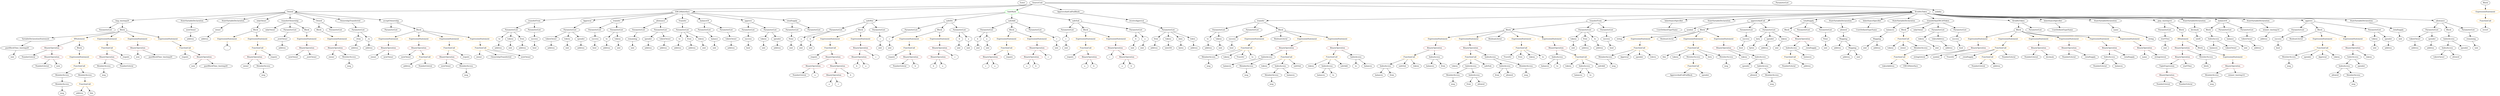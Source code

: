 strict digraph {
	graph [bb="0,0,16789,756"];
	node [label="\N"];
	Enter	[height=0.5,
		pos="6961.9,738",
		width=0.83628];
	FunctionCall_Unnamed_28	[color=orange,
		height=0.5,
		label=FunctionCall,
		pos="12769,306",
		width=1.6125];
	Identifier_tokenAddress	[color=black,
		height=0.5,
		label=tokenAddress,
		pos="12693,234",
		width=1.7372];
	FunctionCall_Unnamed_28 -> Identifier_tokenAddress	[pos="e,12711,251.71 12751,288.41 12742,279.76 12730,269 12719,259.42"];
	Identifier_ERC20Interface	[color=black,
		height=0.5,
		label=ERC20Interface,
		pos="12844,234",
		width=1.959];
	FunctionCall_Unnamed_28 -> Identifier_ERC20Interface	[pos="e,12826,251.71 12787,288.41 12796,279.76 12808,269 12818,259.42"];
	Identifier_balances_8	[color=black,
		height=0.5,
		label=balances,
		pos="9260.9,162",
		width=1.1828];
	TupleExpression_Unnamed	[color=black,
		height=0.5,
		label=TupleExpression,
		pos="14551,234",
		width=2.0422];
	BinaryOperation_Unnamed_37	[color=brown,
		height=0.5,
		label=BinaryOperation,
		pos="14551,162",
		width=1.9867];
	TupleExpression_Unnamed -> BinaryOperation_Unnamed_37	[pos="e,14551,180.1 14551,215.7 14551,208.41 14551,199.73 14551,191.54"];
	Parameter__newOwner	[color=black,
		height=0.5,
		label=_newOwner,
		pos="1836.9,450",
		width=1.5432];
	ElementaryTypeName_address_17	[color=black,
		height=0.5,
		label=address,
		pos="1836.9,378",
		width=1.0996];
	Parameter__newOwner -> ElementaryTypeName_address_17	[pos="e,1836.9,396.1 1836.9,431.7 1836.9,424.41 1836.9,415.73 1836.9,407.54"];
	ExpressionStatement_Unnamed_20	[color=orange,
		height=0.5,
		label=ExpressionStatement,
		pos="13327,450",
		width=2.458];
	BinaryOperation_Unnamed_26	[color=brown,
		height=0.5,
		label=BinaryOperation,
		pos="13348,378",
		width=1.9867];
	ExpressionStatement_Unnamed_20 -> BinaryOperation_Unnamed_26	[pos="e,13343,396.1 13332,431.7 13334,424.24 13337,415.32 13340,406.97"];
	NumberLiteral_Unnamed	[color=black,
		height=0.5,
		label=NumberLiteral,
		pos="5324.9,162",
		width=1.765];
	VariableDeclaration_balances	[color=black,
		height=0.5,
		label=balances,
		pos="12733,522",
		width=1.1828];
	Mapping_Unnamed	[color=black,
		height=0.5,
		label=Mapping,
		pos="12646,450",
		width=1.2105];
	VariableDeclaration_balances -> Mapping_Unnamed	[pos="e,12665,466.49 12714,505.46 12702,496.13 12687,484.09 12674,473.7"];
	Identifier_balances_3	[color=black,
		height=0.5,
		label=balances,
		pos="8203.9,234",
		width=1.1828];
	VariableDeclarationStatement_Unnamed	[color=black,
		height=0.5,
		label=VariableDeclarationStatement,
		pos="233.95,450",
		width=3.3174];
	VariableDeclaration_pastBlockTime_tmstmp20	[color=black,
		height=0.5,
		label=pastBlockTime_tmstmp20,
		pos="108.95,378",
		width=3.0263];
	VariableDeclarationStatement_Unnamed -> VariableDeclaration_pastBlockTime_tmstmp20	[pos="e,138.64,395.63 204.01,432.23 187.39,422.93 166.5,411.23 148.55,401.18"];
	ElementaryTypeName_uint_20	[color=black,
		height=0.5,
		label=uint,
		pos="76.947,306",
		width=0.75];
	FunctionDefinition_transfer_1	[color=black,
		height=0.5,
		label=transfer,
		pos="8474.9,594",
		width=1.0719];
	ParameterList_Unnamed_33	[color=black,
		height=0.5,
		label=ParameterList,
		pos="8198.9,522",
		width=1.7095];
	FunctionDefinition_transfer_1 -> ParameterList_Unnamed_33	[pos="e,8244.3,534.49 8441.7,584.56 8395.4,572.83 8311.1,551.45 8255.1,537.24"];
	ParameterList_Unnamed_34	[color=black,
		height=0.5,
		label=ParameterList,
		pos="8418.9,522",
		width=1.7095];
	FunctionDefinition_transfer_1 -> ParameterList_Unnamed_34	[pos="e,8432.3,539.63 8462,576.76 8455.3,568.4 8447,558.02 8439.4,548.61"];
	Block_Unnamed_13	[color=black,
		height=0.5,
		label=Block,
		pos="8609.9,522",
		width=0.90558];
	FunctionDefinition_transfer_1 -> Block_Unnamed_13	[pos="e,8586.8,535 8500,580 8521.7,568.77 8553.1,552.46 8576.8,540.16"];
	ParameterList_Unnamed_11	[color=black,
		height=0.5,
		label=ParameterList,
		pos="4701.9,522",
		width=1.7095];
	Parameter_balance	[color=black,
		height=0.5,
		label=balance,
		pos="4763.9,450",
		width=1.0719];
	ParameterList_Unnamed_11 -> Parameter_balance	[pos="e,4749.9,466.83 4717,504.05 4724.6,495.47 4733.9,484.89 4742.3,475.44"];
	Identifier_tokens_1	[color=black,
		height=0.5,
		label=tokens,
		pos="8779.9,234",
		width=0.97489];
	FunctionCall_Unnamed_16	[color=orange,
		height=0.5,
		label=FunctionCall,
		pos="8927.9,306",
		width=1.6125];
	FunctionCall_Unnamed_16 -> Identifier_tokens_1	[pos="e,8805,246.87 8896.9,290.33 8873,279.03 8840,263.41 8815.2,251.65"];
	IndexAccess_Unnamed_6	[color=black,
		height=0.5,
		label=IndexAccess,
		pos="8891.9,234",
		width=1.6402];
	FunctionCall_Unnamed_16 -> IndexAccess_Unnamed_6	[pos="e,8900.8,252.28 8919.2,288.05 8915.3,280.35 8910.5,271.03 8906,262.36"];
	Identifier_safeAdd	[color=black,
		height=0.5,
		label=safeAdd,
		pos="9010.9,234",
		width=1.1689];
	FunctionCall_Unnamed_16 -> Identifier_safeAdd	[pos="e,8992.7,250.43 8947.2,288.76 8958.1,279.56 8971.9,267.9 8983.9,257.79"];
	ParameterList_Unnamed	[color=black,
		height=0.5,
		label=ParameterList,
		pos="6623.9,522",
		width=1.7095];
	Parameter_b	[color=black,
		height=0.5,
		label=b,
		pos="6551.9,450",
		width=0.75];
	ParameterList_Unnamed -> Parameter_b	[pos="e,6566.5,465.11 6606.9,504.41 6597.3,495.06 6585.1,483.26 6574.7,473.13"];
	Parameter_a	[color=black,
		height=0.5,
		label=a,
		pos="6623.9,450",
		width=0.75];
	ParameterList_Unnamed -> Parameter_a	[pos="e,6623.9,468.1 6623.9,503.7 6623.9,496.41 6623.9,487.73 6623.9,479.54"];
	Parameter_tokens_1	[color=black,
		height=0.5,
		label=tokens,
		pos="5083.9,450",
		width=0.97489];
	ElementaryTypeName_uint_16	[color=black,
		height=0.5,
		label=uint,
		pos="5083.9,378",
		width=0.75];
	Parameter_tokens_1 -> ElementaryTypeName_uint_16	[pos="e,5083.9,396.1 5083.9,431.7 5083.9,424.41 5083.9,415.73 5083.9,407.54"];
	ParameterList_Unnamed_13	[color=black,
		height=0.5,
		label=ParameterList,
		pos="4249.9,522",
		width=1.7095];
	Parameter_remaining	[color=black,
		height=0.5,
		label=remaining,
		pos="4196.9,450",
		width=1.2798];
	ParameterList_Unnamed_13 -> Parameter_remaining	[pos="e,4209.7,467.79 4237.1,504.05 4230.9,495.89 4223.4,485.91 4216.5,476.82"];
	IfStatement_Unnamed	[color=orange,
		height=0.5,
		label=IfStatement,
		pos="516.95,450",
		width=1.4739];
	BinaryOperation_Unnamed_21	[color=brown,
		height=0.5,
		label=BinaryOperation,
		pos="338.95,378",
		width=1.9867];
	IfStatement_Unnamed -> BinaryOperation_Unnamed_21	[pos="e,376.28,393.68 483.47,435.83 456.17,425.1 417.27,409.8 386.71,397.78"];
	Block_Unnamed_8	[color=black,
		height=0.5,
		label=Block,
		pos="516.95,378",
		width=0.90558];
	IfStatement_Unnamed -> Block_Unnamed_8	[pos="e,516.95,396.1 516.95,431.7 516.95,424.41 516.95,415.73 516.95,407.54"];
	Identifier_spender_3	[color=black,
		height=0.5,
		label=spender,
		pos="11742,234",
		width=1.1135];
	Identifier_balances_10	[color=black,
		height=0.5,
		label=balances,
		pos="10645,162",
		width=1.1828];
	ParameterList_Unnamed_36	[color=black,
		height=0.5,
		label=ParameterList,
		pos="15421,522",
		width=1.7095];
	Parameter_success_4	[color=black,
		height=0.5,
		label=success,
		pos="15299,450",
		width=1.1135];
	ParameterList_Unnamed_36 -> Parameter_success_4	[pos="e,15323,464.83 15394,505.46 15376,495.15 15352,481.54 15333,470.5"];
	VariableDeclaration_to	[color=black,
		height=0.5,
		label=to,
		pos="4515.9,450",
		width=0.75];
	ElementaryTypeName_address_8	[color=black,
		height=0.5,
		label=address,
		pos="4502.9,378",
		width=1.0996];
	VariableDeclaration_to -> ElementaryTypeName_address_8	[pos="e,4506.1,396.1 4512.7,431.7 4511.4,424.32 4509.7,415.52 4508.2,407.25"];
	Block_Unnamed_17	[color=black,
		height=0.5,
		label=Block,
		pos="10150,522",
		width=0.90558];
	ExpressionStatement_Unnamed_32	[color=orange,
		height=0.5,
		label=ExpressionStatement,
		pos="9678.9,450",
		width=2.458];
	Block_Unnamed_17 -> ExpressionStatement_Unnamed_32	[pos="e,9748.8,461.38 10119,516.35 10046,505.61 9866,478.79 9760,463.05"];
	ExpressionStatement_Unnamed_33	[color=orange,
		height=0.5,
		label=ExpressionStatement,
		pos="9893.9,450",
		width=2.458];
	Block_Unnamed_17 -> ExpressionStatement_Unnamed_33	[pos="e,9945.2,465.02 10121,513.11 10081,502.22 10009,482.33 9956.1,467.99"];
	BooleanLiteral_Unnamed_2	[color=black,
		height=0.5,
		label=BooleanLiteral,
		pos="10065,450",
		width=1.7788];
	Block_Unnamed_17 -> BooleanLiteral_Unnamed_2	[pos="e,10085,467.45 10132,506.5 10121,497.26 10106,485.07 10093,474.47"];
	ExpressionStatement_Unnamed_35	[color=orange,
		height=0.5,
		label=ExpressionStatement,
		pos="10236,450",
		width=2.458];
	Block_Unnamed_17 -> ExpressionStatement_Unnamed_35	[pos="e,10215,467.95 10168,506.5 10179,497.39 10194,485.41 10207,474.92"];
	ExpressionStatement_Unnamed_34	[color=orange,
		height=0.5,
		label=ExpressionStatement,
		pos="10431,450",
		width=2.458];
	Block_Unnamed_17 -> ExpressionStatement_Unnamed_34	[pos="e,10377,464.56 10179,513.71 10223,502.8 10307,481.96 10365,467.31"];
	Parameter_to	[color=black,
		height=0.5,
		label=to,
		pos="4017.9,450",
		width=0.75];
	ElementaryTypeName_address_3	[color=black,
		height=0.5,
		label=address,
		pos="4017.9,378",
		width=1.0996];
	Parameter_to -> ElementaryTypeName_address_3	[pos="e,4017.9,396.1 4017.9,431.7 4017.9,424.41 4017.9,415.73 4017.9,407.54"];
	NumberLiteral_Unnamed_11	[color=black,
		height=0.5,
		label=NumberLiteral,
		pos="12025,234",
		width=1.765];
	FunctionDefinition_transferFrom_1	[color=black,
		height=0.5,
		label=transferFrom,
		pos="10735,594",
		width=1.6402];
	FunctionDefinition_transferFrom_1 -> Block_Unnamed_17	[pos="e,10182,526.79 10681,586.51 10565,572.7 10298,540.67 10193,528.15"];
	ParameterList_Unnamed_38	[color=black,
		height=0.5,
		label=ParameterList,
		pos="10660,522",
		width=1.7095];
	FunctionDefinition_transferFrom_1 -> ParameterList_Unnamed_38	[pos="e,10678,539.71 10717,576.41 10708,567.76 10696,557 10686,547.42"];
	ParameterList_Unnamed_39	[color=black,
		height=0.5,
		label=ParameterList,
		pos="10810,522",
		width=1.7095];
	FunctionDefinition_transferFrom_1 -> ParameterList_Unnamed_39	[pos="e,10792,539.71 10753,576.41 10762,567.76 10774,557 10784,547.42"];
	MemberAccess_Unnamed_11	[color=black,
		height=0.5,
		label=MemberAccess,
		pos="15353,306",
		width=1.9174];
	Identifier_msg_9	[color=black,
		height=0.5,
		label=msg,
		pos="15353,234",
		width=0.75];
	MemberAccess_Unnamed_11 -> Identifier_msg_9	[pos="e,15353,252.1 15353,287.7 15353,280.41 15353,271.73 15353,263.54"];
	Parameter_success	[color=black,
		height=0.5,
		label=success,
		pos="3932.9,450",
		width=1.1135];
	ElementaryTypeName_bool	[color=black,
		height=0.5,
		label=bool,
		pos="3932.9,378",
		width=0.76697];
	Parameter_success -> ElementaryTypeName_bool	[pos="e,3932.9,396.1 3932.9,431.7 3932.9,424.41 3932.9,415.73 3932.9,407.54"];
	MemberAccess_Unnamed_15	[color=black,
		height=0.5,
		label=MemberAccess,
		pos="9772.9,162",
		width=1.9174];
	Identifier_msg_12	[color=black,
		height=0.5,
		label=msg,
		pos="9772.9,90",
		width=0.75];
	MemberAccess_Unnamed_15 -> Identifier_msg_12	[pos="e,9772.9,108.1 9772.9,143.7 9772.9,136.41 9772.9,127.73 9772.9,119.54"];
	Identifier_newOwner	[color=black,
		height=0.5,
		label=newOwner,
		pos="1918.9,306",
		width=1.4046];
	ParameterList_Unnamed_3	[color=black,
		height=0.5,
		label=ParameterList,
		pos="7167.9,522",
		width=1.7095];
	Parameter_c_1	[color=black,
		height=0.5,
		label=c,
		pos="7156.9,450",
		width=0.75];
	ParameterList_Unnamed_3 -> Parameter_c_1	[pos="e,7159.6,468.1 7165.2,503.7 7164.1,496.32 7162.7,487.52 7161.4,479.25"];
	ElementaryTypeName_address_32	[color=black,
		height=0.5,
		label=address,
		pos="16313,378",
		width=1.0996];
	Identifier_tokens_9	[color=black,
		height=0.5,
		label=tokens,
		pos="11739,306",
		width=0.97489];
	ElementaryTypeName_string	[color=black,
		height=0.5,
		label=string,
		pos="10903,450",
		width=0.864];
	Parameter_startTime	[color=black,
		height=0.5,
		label=startTime,
		pos="14535,450",
		width=1.266];
	ElementaryTypeName_uint_28	[color=black,
		height=0.5,
		label=uint,
		pos="14532,378",
		width=0.75];
	Parameter_startTime -> ElementaryTypeName_uint_28	[pos="e,14533,396.1 14534,431.7 14534,424.41 14534,415.73 14533,407.54"];
	ElementaryTypeName_uint_14	[color=black,
		height=0.5,
		label=uint,
		pos="4196.9,378",
		width=0.75];
	Identifier_msg_10	[color=black,
		height=0.5,
		label=msg,
		pos="14914,90",
		width=0.75];
	ExpressionStatement_Unnamed_1	[color=orange,
		height=0.5,
		label=ExpressionStatement,
		pos="6756.9,450",
		width=2.458];
	FunctionCall_Unnamed	[color=orange,
		height=0.5,
		label=FunctionCall,
		pos="6756.9,378",
		width=1.6125];
	ExpressionStatement_Unnamed_1 -> FunctionCall_Unnamed	[pos="e,6756.9,396.1 6756.9,431.7 6756.9,424.41 6756.9,415.73 6756.9,407.54"];
	Identifier_ApproveAndCallFallBack	[color=black,
		height=0.5,
		label=ApproveAndCallFallBack,
		pos="11306,162",
		width=2.957];
	FunctionDefinition_safeMul	[color=black,
		height=0.5,
		label=safeMul,
		pos="5803.9,594",
		width=1.1135];
	ParameterList_Unnamed_4	[color=black,
		height=0.5,
		label=ParameterList,
		pos="5547.9,522",
		width=1.7095];
	FunctionDefinition_safeMul -> ParameterList_Unnamed_4	[pos="e,5591.6,534.94 5770.2,583.78 5727.5,572.09 5653.2,551.79 5602.4,537.89"];
	Block_Unnamed_2	[color=black,
		height=0.5,
		label=Block,
		pos="5741.9,522",
		width=0.90558];
	FunctionDefinition_safeMul -> Block_Unnamed_2	[pos="e,5755.8,538.67 5789.6,576.76 5781.8,567.98 5772,556.96 5763.4,547.19"];
	ParameterList_Unnamed_5	[color=black,
		height=0.5,
		label=ParameterList,
		pos="5864.9,522",
		width=1.7095];
	FunctionDefinition_safeMul -> ParameterList_Unnamed_5	[pos="e,5850.5,539.63 5818.1,576.76 5825.5,568.32 5834.6,557.8 5842.9,548.31"];
	FunctionDefinition_safeDiv	[color=black,
		height=0.5,
		label=safeDiv,
		pos="6340.9,594",
		width=1.0719];
	ParameterList_Unnamed_7	[color=black,
		height=0.5,
		label=ParameterList,
		pos="6084.9,522",
		width=1.7095];
	FunctionDefinition_safeDiv -> ParameterList_Unnamed_7	[pos="e,6128.6,534.92 6308.3,584.06 6265.7,572.42 6190.7,551.91 6139.4,537.9"];
	Block_Unnamed_3	[color=black,
		height=0.5,
		label=Block,
		pos="6274.9,522",
		width=0.90558];
	FunctionDefinition_safeDiv -> Block_Unnamed_3	[pos="e,6289.4,538.34 6326,577.12 6317.5,568.13 6306.7,556.72 6297.3,546.7"];
	ParameterList_Unnamed_6	[color=black,
		height=0.5,
		label=ParameterList,
		pos="6407.9,522",
		width=1.7095];
	FunctionDefinition_safeDiv -> ParameterList_Unnamed_6	[pos="e,6391.9,539.8 6356.2,577.12 6364.4,568.51 6374.8,557.67 6384.1,547.96"];
	ElementaryTypeName_uint_24	[color=black,
		height=0.5,
		label=uint,
		pos="12286,378",
		width=0.75];
	ExpressionStatement_Unnamed_11	[color=orange,
		height=0.5,
		label=ExpressionStatement,
		pos="1998.9,450",
		width=2.458];
	BinaryOperation_Unnamed_17	[color=brown,
		height=0.5,
		label=BinaryOperation,
		pos="1998.9,378",
		width=1.9867];
	ExpressionStatement_Unnamed_11 -> BinaryOperation_Unnamed_17	[pos="e,1998.9,396.1 1998.9,431.7 1998.9,424.41 1998.9,415.73 1998.9,407.54"];
	IndexAccess_Unnamed_19	[color=black,
		height=0.5,
		label=IndexAccess,
		pos="11851,306",
		width=1.6402];
	IndexAccess_Unnamed_19 -> Identifier_spender_3	[pos="e,11764,249.23 11826,289.29 11811,279.25 11790,266.13 11774,255.3"];
	IndexAccess_Unnamed_20	[color=black,
		height=0.5,
		label=IndexAccess,
		pos="11859,234",
		width=1.6402];
	IndexAccess_Unnamed_19 -> IndexAccess_Unnamed_20	[pos="e,11857,252.1 11853,287.7 11854,280.41 11855,271.73 11856,263.54"];
	FunctionDefinition_bug_tmstmp20	[color=black,
		height=0.5,
		label=bug_tmstmp20,
		pos="798.95,594",
		width=1.8481];
	ParameterList_Unnamed_26	[color=black,
		height=0.5,
		label=ParameterList,
		pos="686.95,522",
		width=1.7095];
	FunctionDefinition_bug_tmstmp20 -> ParameterList_Unnamed_26	[pos="e,712.14,538.74 773.25,576.94 757.92,567.36 738.25,555.06 721.56,544.63"];
	Block_Unnamed_7	[color=black,
		height=0.5,
		label=Block,
		pos="798.95,522",
		width=0.90558];
	FunctionDefinition_bug_tmstmp20 -> Block_Unnamed_7	[pos="e,798.95,540.1 798.95,575.7 798.95,568.41 798.95,559.73 798.95,551.54"];
	ElementaryTypeName_uint_29	[color=black,
		height=0.5,
		label=uint,
		pos="10570,378",
		width=0.75];
	ContractDefinition_Owned	[color=black,
		height=0.5,
		label=Owned,
		pos="1885.9,666",
		width=1.0442];
	ContractDefinition_Owned -> FunctionDefinition_bug_tmstmp20	[pos="e,863.3,599.14 1848.5,662.59 1692.1,652.52 1088.7,613.66 874.71,599.88"];
	StateVariableDeclaration_Unnamed_1	[color=black,
		height=0.5,
		label=StateVariableDeclaration,
		pos="1245.9,594",
		width=2.8184];
	ContractDefinition_Owned -> StateVariableDeclaration_Unnamed_1	[pos="e,1330.6,604.26 1849.7,661.04 1752.9,650.45 1486,621.26 1341.7,605.47"];
	StateVariableDeclaration_Unnamed	[color=black,
		height=0.5,
		label=StateVariableDeclaration,
		pos="1511.9,594",
		width=2.8184];
	ContractDefinition_Owned -> StateVariableDeclaration_Unnamed	[pos="e,1580,607.73 1851.4,658.54 1792.6,647.53 1671.6,624.87 1591.1,609.81"];
	ModifierDefinition_onlyOwner	[color=black,
		height=0.5,
		label=onlyOwner,
		pos="1694.9,594",
		width=1.4323];
	ContractDefinition_Owned -> ModifierDefinition_onlyOwner	[pos="e,1729.7,607.75 1856.9,654.37 1826,643.03 1776.6,624.93 1740.5,611.69"];
	FunctionDefinition_transferOwnership	[color=black,
		height=0.5,
		label=transferOwnership,
		pos="1885.9,594",
		width=2.1947];
	ContractDefinition_Owned -> FunctionDefinition_transferOwnership	[pos="e,1885.9,612.1 1885.9,647.7 1885.9,640.41 1885.9,631.73 1885.9,623.54"];
	FunctionDefinition_Owned	[color=black,
		height=0.5,
		label=Owned,
		pos="2080.9,594",
		width=1.0442];
	ContractDefinition_Owned -> FunctionDefinition_Owned	[pos="e,2051.4,605.62 1915.6,654.37 1949,642.36 2003.6,622.75 2040.9,609.38"];
	EventDefinition_OwnershipTransferred	[color=black,
		height=0.5,
		label=OwnershipTransferred,
		pos="2310.9,594",
		width=2.6243];
	ContractDefinition_Owned -> EventDefinition_OwnershipTransferred	[pos="e,2241,606.51 1921.1,659.21 1988.3,648.14 2136.6,623.72 2229.7,608.38"];
	FunctionDefinition_acceptOwnership	[color=black,
		height=0.5,
		label=acceptOwnership,
		pos="2563.9,594",
		width=2.0976];
	ContractDefinition_Owned -> FunctionDefinition_acceptOwnership	[pos="e,2497.1,602.76 1922.8,661.47 2008.8,653.18 2229.6,631.7 2413.9,612 2437.4,609.5 2462.8,606.66 2486,604.03"];
	Block_Unnamed_10	[color=black,
		height=0.5,
		label=Block,
		pos="13619,522",
		width=0.90558];
	Block_Unnamed_10 -> ExpressionStatement_Unnamed_20	[pos="e,13383,464.38 13589,513.9 13544,502.99 13455,481.81 13394,467.05"];
	ExpressionStatement_Unnamed_25	[color=orange,
		height=0.5,
		label=ExpressionStatement,
		pos="13522,450",
		width=2.458];
	Block_Unnamed_10 -> ExpressionStatement_Unnamed_25	[pos="e,13545,467.76 13600,507.17 13587,497.8 13569,485.19 13554,474.29"];
	ExpressionStatement_Unnamed_22	[color=orange,
		height=0.5,
		label=ExpressionStatement,
		pos="13717,450",
		width=2.458];
	Block_Unnamed_10 -> ExpressionStatement_Unnamed_22	[pos="e,13693,467.76 13638,507.17 13651,497.8 13669,485.19 13684,474.29"];
	ExpressionStatement_Unnamed_23	[color=orange,
		height=0.5,
		label=ExpressionStatement,
		pos="13912,450",
		width=2.458];
	Block_Unnamed_10 -> ExpressionStatement_Unnamed_23	[pos="e,13849,462.91 13644,509.82 13649,507.7 13655,505.64 13660,504 13692,493.94 13775,477.09 13837,465.1"];
	ExpressionStatement_Unnamed_24	[color=orange,
		height=0.5,
		label=ExpressionStatement,
		pos="14107,450",
		width=2.458];
	Block_Unnamed_10 -> ExpressionStatement_Unnamed_24	[pos="e,14043,462.79 13643,509.56 13649,507.41 13654,505.4 13660,504 13811,465.74 13854,489.34 14009,468 14016,466.98 14024,465.83 14032,\
464.61"];
	ExpressionStatement_Unnamed_21	[color=orange,
		height=0.5,
		label=ExpressionStatement,
		pos="14302,450",
		width=2.458];
	Block_Unnamed_10 -> ExpressionStatement_Unnamed_21	[pos="e,14239,462.96 13643,509.58 13648,507.37 13654,505.33 13660,504 13896,448.86 13963,496.75 14204,468 14212,467.08 14220,465.96 14228,\
464.74"];
	ElementaryTypeName_address_13	[color=black,
		height=0.5,
		label=address,
		pos="1333.9,450",
		width=1.0996];
	BinaryOperation_Unnamed_30	[color=brown,
		height=0.5,
		label=BinaryOperation,
		pos="14169,378",
		width=1.9867];
	IndexAccess_Unnamed	[color=black,
		height=0.5,
		label=IndexAccess,
		pos="14169,306",
		width=1.6402];
	BinaryOperation_Unnamed_30 -> IndexAccess_Unnamed	[pos="e,14169,324.1 14169,359.7 14169,352.41 14169,343.73 14169,335.54"];
	Identifier__totalSupply_1	[color=black,
		height=0.5,
		label=_totalSupply,
		pos="14304,306",
		width=1.6125];
	BinaryOperation_Unnamed_30 -> Identifier__totalSupply_1	[pos="e,14275,321.94 14199,361.29 14219,351.22 14244,338.05 14265,327.21"];
	ElementaryTypeName_address	[color=black,
		height=0.5,
		label=address,
		pos="4876.9,378",
		width=1.0996];
	MemberAccess_Unnamed_17	[color=black,
		height=0.5,
		label=MemberAccess,
		pos="10777,306",
		width=1.9174];
	Identifier_msg_14	[color=black,
		height=0.5,
		label=msg,
		pos="10895,234",
		width=0.75];
	MemberAccess_Unnamed_17 -> Identifier_msg_14	[pos="e,10875,246.68 10804,289.12 10822,278.22 10846,263.77 10865,252.54"];
	FunctionCall_Unnamed_27	[color=orange,
		height=0.5,
		label=FunctionCall,
		pos="12826,450",
		width=1.6125];
	Identifier_tokens_12	[color=black,
		height=0.5,
		label=tokens,
		pos="12739,378",
		width=0.97489];
	FunctionCall_Unnamed_27 -> Identifier_tokens_12	[pos="e,12757,393.72 12806,432.76 12794,423.27 12779,411.17 12766,400.85"];
	Identifier_owner_4	[color=black,
		height=0.5,
		label=owner,
		pos="12826,378",
		width=0.93331];
	FunctionCall_Unnamed_27 -> Identifier_owner_4	[pos="e,12826,396.1 12826,431.7 12826,424.41 12826,415.73 12826,407.54"];
	MemberAccess_Unnamed_20	[color=black,
		height=0.5,
		label=MemberAccess,
		pos="12947,378",
		width=1.9174];
	FunctionCall_Unnamed_27 -> MemberAccess_Unnamed_20	[pos="e,12920,394.81 12853,433.64 12869,423.93 12891,411.23 12910,400.52"];
	ElementaryTypeName_uint_13	[color=black,
		height=0.5,
		label=uint,
		pos="4763.9,378",
		width=0.75];
	ParameterList_Unnamed_44	[color=black,
		height=0.5,
		label=ParameterList,
		pos="12020,738",
		width=1.7095];
	ElementaryTypeName_address_31	[color=black,
		height=0.5,
		label=address,
		pos="16208,378",
		width=1.0996];
	ElementaryTypeName_bool_5	[color=black,
		height=0.5,
		label=bool,
		pos="10837,378",
		width=0.76697];
	ElementaryTypeName_address_27	[color=black,
		height=0.5,
		label=address,
		pos="16022,378",
		width=1.0996];
	Parameter_a_2	[color=black,
		height=0.5,
		label=a,
		pos="5341.9,450",
		width=0.75];
	ParameterList_Unnamed_4 -> Parameter_a_2	[pos="e,5363.1,461.57 5504.1,509.13 5469.4,499.33 5420,484.39 5377.9,468 5376.4,467.4 5374.9,466.77 5373.3,466.12"];
	Parameter_b_2	[color=black,
		height=0.5,
		label=b,
		pos="5413.9,450",
		width=0.75];
	ParameterList_Unnamed_4 -> Parameter_b_2	[pos="e,5434.7,461.82 5518.9,505.81 5496.9,494.36 5466.9,478.68 5444.6,467.03"];
	ElementaryTypeName_uint_26	[color=black,
		height=0.5,
		label=uint,
		pos="8207.9,378",
		width=0.75];
	Identifier_tokens_6	[color=black,
		height=0.5,
		label=tokens,
		pos="9784.9,234",
		width=0.97489];
	Identifier_a_6	[color=black,
		height=0.5,
		label=a,
		pos="5525.9,90",
		width=0.75];
	ExpressionStatement_Unnamed_37	[color=orange,
		height=0.5,
		label=ExpressionStatement,
		pos="11041,450",
		width=2.458];
	FunctionCall_Unnamed_23	[color=orange,
		height=0.5,
		label=FunctionCall,
		pos="11014,378",
		width=1.6125];
	ExpressionStatement_Unnamed_37 -> FunctionCall_Unnamed_23	[pos="e,11021,396.1 11034,431.7 11031,424.15 11028,415.12 11025,406.68"];
	ElementaryTypeName_uint_1	[color=black,
		height=0.5,
		label=uint,
		pos="6551.9,378",
		width=0.75];
	VariableDeclaration_newOwner	[color=black,
		height=0.5,
		label=newOwner,
		pos="1239.9,522",
		width=1.4046];
	StateVariableDeclaration_Unnamed_1 -> VariableDeclaration_newOwner	[pos="e,1241.4,540.1 1244.5,575.7 1243.8,568.41 1243.1,559.73 1242.4,551.54"];
	FunctionCall_Unnamed_4	[color=orange,
		height=0.5,
		label=FunctionCall,
		pos="1674.9,378",
		width=1.6125];
	BinaryOperation_Unnamed_16	[color=brown,
		height=0.5,
		label=BinaryOperation,
		pos="1662.9,306",
		width=1.9867];
	FunctionCall_Unnamed_4 -> BinaryOperation_Unnamed_16	[pos="e,1665.9,324.1 1672,359.7 1670.7,352.32 1669.2,343.52 1667.8,335.25"];
	Identifier_require_4	[color=black,
		height=0.5,
		label=require,
		pos="1788.9,306",
		width=1.0026];
	FunctionCall_Unnamed_4 -> Identifier_require_4	[pos="e,1766.8,320.6 1700.2,361.46 1717,351.18 1739.1,337.61 1757,326.59"];
	ElementaryTypeName_uint_27	[color=black,
		height=0.5,
		label=uint,
		pos="15929,378",
		width=0.75];
	ParameterList_Unnamed_18	[color=black,
		height=0.5,
		label=ParameterList,
		pos="3363.9,522",
		width=1.7095];
	Parameter_to_1	[color=black,
		height=0.5,
		label=to,
		pos="3268.9,450",
		width=0.75];
	ParameterList_Unnamed_18 -> Parameter_to_1	[pos="e,3286.7,464.1 3341.9,504.76 3328.2,494.63 3310.3,481.51 3295.8,470.76"];
	Parameter_tokens_2	[color=black,
		height=0.5,
		label=tokens,
		pos="3349.9,450",
		width=0.97489];
	ParameterList_Unnamed_18 -> Parameter_tokens_2	[pos="e,3353.4,468.1 3360.5,503.7 3359,496.32 3357.3,487.52 3355.6,479.25"];
	Parameter_from	[color=black,
		height=0.5,
		label=from,
		pos="3431.9,450",
		width=0.7947];
	ParameterList_Unnamed_18 -> Parameter_from	[pos="e,3417.8,465.57 3380.1,504.41 3389,495.19 3400.3,483.58 3410,473.54"];
	NumberLiteral_Unnamed_13	[color=black,
		height=0.5,
		label=NumberLiteral,
		pos="14479,90",
		width=1.765];
	Identifier_require_2	[color=black,
		height=0.5,
		label=require,
		pos="5429.9,306",
		width=1.0026];
	VariableDeclaration_owner	[color=black,
		height=0.5,
		label=owner,
		pos="1412.9,522",
		width=0.93331];
	VariableDeclaration_owner -> ElementaryTypeName_address_13	[pos="e,1351.5,466.55 1396.2,506.15 1385.6,496.79 1371.8,484.5 1359.8,473.9"];
	BinaryOperation_Unnamed_11	[color=brown,
		height=0.5,
		label=BinaryOperation,
		pos="5561.9,162",
		width=1.9867];
	BinaryOperation_Unnamed_11 -> Identifier_a_6	[pos="e,5534.3,107.14 5553,143.7 5549,135.75 5544,126.16 5539.5,117.34"];
	Identifier_c_4	[color=black,
		height=0.5,
		label=c,
		pos="5597.9,90",
		width=0.75];
	BinaryOperation_Unnamed_11 -> Identifier_c_4	[pos="e,5589.6,107.14 5570.8,143.7 5574.9,135.75 5579.9,126.16 5584.4,117.34"];
	IndexAccess_Unnamed_18	[color=black,
		height=0.5,
		label=IndexAccess,
		pos="16430,378",
		width=1.6402];
	Identifier_tokenOwner_1	[color=black,
		height=0.5,
		label=tokenOwner,
		pos="16373,306",
		width=1.5571];
	IndexAccess_Unnamed_18 -> Identifier_tokenOwner_1	[pos="e,16387,323.79 16416,360.05 16409,351.8 16401,341.7 16394,332.54"];
	Identifier_allowed_3	[color=black,
		height=0.5,
		label=allowed,
		pos="16486,306",
		width=1.0858];
	IndexAccess_Unnamed_18 -> Identifier_allowed_3	[pos="e,16473,323.31 16444,360.05 16450,351.68 16458,341.4 16466,332.13"];
	BinaryOperation_Unnamed_39	[color=brown,
		height=0.5,
		label=BinaryOperation,
		pos="9646.9,378",
		width=1.9867];
	FunctionCall_Unnamed_19	[color=orange,
		height=0.5,
		label=FunctionCall,
		pos="9470.9,306",
		width=1.6125];
	BinaryOperation_Unnamed_39 -> FunctionCall_Unnamed_19	[pos="e,9505.7,320.82 9610.1,362.33 9582.7,351.44 9545.2,336.53 9516,324.93"];
	IndexAccess_Unnamed_9	[color=black,
		height=0.5,
		label=IndexAccess,
		pos="9646.9,306",
		width=1.6402];
	BinaryOperation_Unnamed_39 -> IndexAccess_Unnamed_9	[pos="e,9646.9,324.1 9646.9,359.7 9646.9,352.41 9646.9,343.73 9646.9,335.54"];
	BinaryOperation_Unnamed_9	[color=brown,
		height=0.5,
		label=BinaryOperation,
		pos="5422.9,234",
		width=1.9867];
	BinaryOperation_Unnamed_9 -> NumberLiteral_Unnamed	[pos="e,5347.6,179.15 5400.2,216.76 5387.2,207.49 5370.7,195.71 5356.5,185.55"];
	Identifier_a_5	[color=black,
		height=0.5,
		label=a,
		pos="5433.9,162",
		width=0.75];
	BinaryOperation_Unnamed_9 -> Identifier_a_5	[pos="e,5431.3,180.1 5425.7,215.7 5426.8,208.32 5428.2,199.52 5429.5,191.25"];
	BinaryOperation_Unnamed_36	[color=brown,
		height=0.5,
		label=BinaryOperation,
		pos="14656,306",
		width=1.9867];
	BinaryOperation_Unnamed_36 -> TupleExpression_Unnamed	[pos="e,14576,251.39 14632,288.76 14618,279.55 14600,267.88 14585,257.77"];
	Identifier_startTime	[color=black,
		height=0.5,
		label=startTime,
		pos="14688,234",
		width=1.266];
	BinaryOperation_Unnamed_36 -> Identifier_startTime	[pos="e,14680,252.1 14664,287.7 14667,280.07 14672,270.92 14675,262.4"];
	StateVariableDeclaration_Unnamed -> VariableDeclaration_owner	[pos="e,1432.7,536.97 1488,576.05 1474.1,566.23 1456.5,553.79 1441.8,543.43"];
	BinaryOperation_Unnamed_14	[color=brown,
		height=0.5,
		label=BinaryOperation,
		pos="6266.9,306",
		width=1.9867];
	Identifier_b_6	[color=black,
		height=0.5,
		label=b,
		pos="6230.9,234",
		width=0.75];
	BinaryOperation_Unnamed_14 -> Identifier_b_6	[pos="e,6239.3,251.14 6258,287.7 6254,279.75 6249,270.16 6244.5,261.34"];
	Identifier_a_7	[color=black,
		height=0.5,
		label=a,
		pos="6302.9,234",
		width=0.75];
	BinaryOperation_Unnamed_14 -> Identifier_a_7	[pos="e,6294.6,251.14 6275.8,287.7 6279.9,279.75 6284.9,270.16 6289.4,261.34"];
	BinaryOperation_Unnamed_6	[color=brown,
		height=0.5,
		label=BinaryOperation,
		pos="5741.9,378",
		width=1.9867];
	BinaryOperation_Unnamed_7	[color=brown,
		height=0.5,
		label=BinaryOperation,
		pos="5733.9,306",
		width=1.9867];
	BinaryOperation_Unnamed_6 -> BinaryOperation_Unnamed_7	[pos="e,5735.9,324.1 5740,359.7 5739.1,352.41 5738.1,343.73 5737.2,335.54"];
	Identifier_c_3	[color=black,
		height=0.5,
		label=c,
		pos="5850.9,306",
		width=0.75];
	BinaryOperation_Unnamed_6 -> Identifier_c_3	[pos="e,5831.9,319.21 5767.2,360.76 5783.7,350.16 5805.3,336.3 5822.4,325.31"];
	ExpressionStatement_Unnamed_12	[color=orange,
		height=0.5,
		label=ExpressionStatement,
		pos="700.95,450",
		width=2.458];
	FunctionCall_Unnamed_5	[color=orange,
		height=0.5,
		label=FunctionCall,
		pos="700.95,378",
		width=1.6125];
	ExpressionStatement_Unnamed_12 -> FunctionCall_Unnamed_5	[pos="e,700.95,396.1 700.95,431.7 700.95,424.41 700.95,415.73 700.95,407.54"];
	ElementaryTypeName_uint_31	[color=black,
		height=0.5,
		label=uint,
		pos="11944,378",
		width=0.75];
	Identifier_from_3	[color=black,
		height=0.5,
		label=from,
		pos="9882.9,90",
		width=0.7947];
	ElementaryTypeName_address_1	[color=black,
		height=0.5,
		label=address,
		pos="4405.9,378",
		width=1.0996];
	FunctionCall_Unnamed_1	[color=orange,
		height=0.5,
		label=FunctionCall,
		pos="7289.9,378",
		width=1.6125];
	Identifier_require_1	[color=black,
		height=0.5,
		label=require,
		pos="7182.9,306",
		width=1.0026];
	FunctionCall_Unnamed_1 -> Identifier_require_1	[pos="e,7204.3,321 7265.9,361.29 7250.5,351.18 7230.3,337.95 7213.6,327.08"];
	BinaryOperation_Unnamed_3	[color=brown,
		height=0.5,
		label=BinaryOperation,
		pos="7308.9,306",
		width=1.9867];
	FunctionCall_Unnamed_1 -> BinaryOperation_Unnamed_3	[pos="e,7304.3,324.1 7294.6,359.7 7296.7,352.24 7299.1,343.32 7301.4,334.97"];
	Identifier_c_2	[color=black,
		height=0.5,
		label=c,
		pos="7444.9,306",
		width=0.75];
	BinaryOperation_Unnamed_2	[color=brown,
		height=0.5,
		label=BinaryOperation,
		pos="6664.9,306",
		width=1.9867];
	Identifier_c_1	[color=black,
		height=0.5,
		label=c,
		pos="6628.9,234",
		width=0.75];
	BinaryOperation_Unnamed_2 -> Identifier_c_1	[pos="e,6637.3,251.14 6656,287.7 6652,279.75 6647,270.16 6642.5,261.34"];
	Identifier_a_1	[color=black,
		height=0.5,
		label=a,
		pos="6700.9,234",
		width=0.75];
	BinaryOperation_Unnamed_2 -> Identifier_a_1	[pos="e,6692.6,251.14 6673.8,287.7 6677.9,279.75 6682.9,270.16 6687.4,261.34"];
	Identifier_newOwner_1	[color=black,
		height=0.5,
		label=newOwner,
		pos="2930.9,234",
		width=1.4046];
	Parameter_tokens_6	[color=black,
		height=0.5,
		label=tokens,
		pos="10573,450",
		width=0.97489];
	Parameter_tokens_6 -> ElementaryTypeName_uint_29	[pos="e,10571,396.1 10572,431.7 10572,424.41 10572,415.73 10571,407.54"];
	ElementaryTypeName_bool_1	[color=black,
		height=0.5,
		label=bool,
		pos="4990.9,378",
		width=0.76697];
	Identifier_b_3	[color=black,
		height=0.5,
		label=b,
		pos="5722.9,234",
		width=0.75];
	ElementaryTypeName_address_12	[color=black,
		height=0.5,
		label=address,
		pos="8025.9,378",
		width=1.0996];
	ContractDefinition_ERC20Interface	[color=black,
		height=0.5,
		label=ERC20Interface,
		pos="4560.9,666",
		width=1.959];
	FunctionDefinition_transferFrom	[color=black,
		height=0.5,
		label=transferFrom,
		pos="3518.9,594",
		width=1.6402];
	ContractDefinition_ERC20Interface -> FunctionDefinition_transferFrom	[pos="e,3576.2,598.85 4493.4,660.46 4305.3,647.83 3777.2,612.35 3587.7,599.62"];
	EventDefinition_Approval	[color=black,
		height=0.5,
		label=Approval,
		pos="3862.9,594",
		width=1.266];
	ContractDefinition_ERC20Interface -> EventDefinition_Approval	[pos="e,3907,599.42 4496.2,658.51 4360,644.85 4046,613.36 3918.4,600.56"];
	FunctionDefinition_transfer	[color=black,
		height=0.5,
		label=transfer,
		pos="4091.9,594",
		width=1.0719];
	ContractDefinition_ERC20Interface -> FunctionDefinition_transfer	[pos="e,4128.5,600.46 4501.1,656.06 4406.9,642 4225.9,615 4139.8,602.14"];
	FunctionDefinition_allowance	[color=black,
		height=0.5,
		label=allowance,
		pos="4405.9,594",
		width=1.3076];
	ContractDefinition_ERC20Interface -> FunctionDefinition_allowance	[pos="e,4435.6,608.39 4527.3,649.81 4503.4,639.01 4471.2,624.45 4445.9,613.06"];
	EventDefinition_Transfer	[color=black,
		height=0.5,
		label=Transfer,
		pos="4560.9,594",
		width=1.1689];
	ContractDefinition_ERC20Interface -> EventDefinition_Transfer	[pos="e,4560.9,612.1 4560.9,647.7 4560.9,640.41 4560.9,631.73 4560.9,623.54"];
	FunctionDefinition_balanceOf	[color=black,
		height=0.5,
		label=balanceOf,
		pos="4701.9,594",
		width=1.3491];
	ContractDefinition_ERC20Interface -> FunctionDefinition_balanceOf	[pos="e,4673.6,609.07 4592.2,649.46 4613.3,639.03 4641.1,625.22 4663.4,614.11"];
	FunctionDefinition_approve	[color=black,
		height=0.5,
		label=approve,
		pos="4983.9,594",
		width=1.1412];
	ContractDefinition_ERC20Interface -> FunctionDefinition_approve	[pos="e,4945.8,601.31 4618.9,655.41 4702.7,641.55 4856.2,616.14 4934.8,603.14"];
	FunctionDefinition_totalSupply	[color=black,
		height=0.5,
		label=totalSupply,
		pos="5265.9,594",
		width=1.4739];
	ContractDefinition_ERC20Interface -> FunctionDefinition_totalSupply	[pos="e,5215.5,600 4625.7,658.57 4761,645.14 5072,614.26 5204.4,601.11"];
	ElementaryTypeName_address_6	[color=black,
		height=0.5,
		label=address,
		pos="3264.9,378",
		width=1.0996];
	Parameter_to_1 -> ElementaryTypeName_address_6	[pos="e,3265.9,396.1 3268,431.7 3267.5,424.41 3267,415.73 3266.6,407.54"];
	Identifier_now	[color=black,
		height=0.5,
		label=now,
		pos="1214.9,234",
		width=0.75];
	Identifier_balances_6	[color=black,
		height=0.5,
		label=balances,
		pos="8847.9,162",
		width=1.1828];
	IndexAccess_Unnamed_6 -> Identifier_balances_6	[pos="e,8858.5,179.79 8881.3,216.05 8876.3,208.06 8870.2,198.33 8864.5,189.4"];
	Identifier_to_1	[color=black,
		height=0.5,
		label=to,
		pos="8935.9,162",
		width=0.75];
	IndexAccess_Unnamed_6 -> Identifier_to_1	[pos="e,8926,178.83 8902.6,216.05 8907.8,207.73 8914.2,197.54 8920,188.32"];
	Identifier_this_1	[color=black,
		height=0.5,
		label=this,
		pos="11187,306",
		width=0.75];
	Parameter_c_2	[color=black,
		height=0.5,
		label=c,
		pos="5874.9,450",
		width=0.75];
	ElementaryTypeName_uint_8	[color=black,
		height=0.5,
		label=uint,
		pos="5874.9,378",
		width=0.75];
	Parameter_c_2 -> ElementaryTypeName_uint_8	[pos="e,5874.9,396.1 5874.9,431.7 5874.9,424.41 5874.9,415.73 5874.9,407.54"];
	Parameter_c_3	[color=black,
		height=0.5,
		label=c,
		pos="5946.9,450",
		width=0.75];
	ParameterList_Unnamed_7 -> Parameter_c_3	[pos="e,5967.9,461.61 6055,505.81 6032.3,494.29 6001.1,478.49 5978.1,466.81"];
	InheritanceSpecifier_Unnamed_1	[color=black,
		height=0.5,
		label=InheritanceSpecifier,
		pos="11251,594",
		width=2.3333];
	UserDefinedTypeName_Unnamed_1	[color=black,
		height=0.5,
		label=UserDefinedTypeName,
		pos="11203,522",
		width=2.7214];
	InheritanceSpecifier_Unnamed_1 -> UserDefinedTypeName_Unnamed_1	[pos="e,11215,540.1 11239,575.7 11234,567.81 11227,558.3 11221,549.55"];
	NumberLiteral_Unnamed_1	[color=black,
		height=0.5,
		label=NumberLiteral,
		pos="6000.9,234",
		width=1.765];
	ParameterList_Unnamed_19	[color=black,
		height=0.5,
		label=ParameterList,
		pos="3518.9,522",
		width=1.7095];
	Parameter_success_2	[color=black,
		height=0.5,
		label=success,
		pos="3518.9,450",
		width=1.1135];
	ParameterList_Unnamed_19 -> Parameter_success_2	[pos="e,3518.9,468.1 3518.9,503.7 3518.9,496.41 3518.9,487.73 3518.9,479.54"];
	Identifier_a	[color=black,
		height=0.5,
		label=a,
		pos="6898.9,234",
		width=0.75];
	FunctionCall_Unnamed_22	[color=orange,
		height=0.5,
		label=FunctionCall,
		pos="10236,378",
		width=1.6125];
	Identifier_Transfer_2	[color=black,
		height=0.5,
		label=Transfer,
		pos="10142,306",
		width=1.1689];
	FunctionCall_Unnamed_22 -> Identifier_Transfer_2	[pos="e,10162,322.1 10215,361.12 10202,351.61 10185,339.39 10171,328.97"];
	Identifier_from_4	[color=black,
		height=0.5,
		label=from,
		pos="10231,306",
		width=0.7947];
	FunctionCall_Unnamed_22 -> Identifier_from_4	[pos="e,10232,324.1 10235,359.7 10234,352.41 10234,343.73 10233,335.54"];
	Identifier_tokens_8	[color=black,
		height=0.5,
		label=tokens,
		pos="10313,306",
		width=0.97489];
	FunctionCall_Unnamed_22 -> Identifier_tokens_8	[pos="e,10296,322.19 10254,360.76 10264,351.59 10277,339.96 10288,329.88"];
	Identifier_to_5	[color=black,
		height=0.5,
		label=to,
		pos="10393,306",
		width=0.75];
	FunctionCall_Unnamed_22 -> Identifier_to_5	[pos="e,10371,317.35 10269,362.85 10293,352.32 10327,337.49 10357,324 10358,323.4 10360,322.79 10361,322.17"];
	BinaryOperation_Unnamed_10	[color=brown,
		height=0.5,
		label=BinaryOperation,
		pos="5583.9,234",
		width=1.9867];
	BinaryOperation_Unnamed_10 -> BinaryOperation_Unnamed_11	[pos="e,5567.3,180.1 5578.5,215.7 5576.2,208.24 5573.4,199.32 5570.7,190.97"];
	Identifier_b_4	[color=black,
		height=0.5,
		label=b,
		pos="5678.9,162",
		width=0.75];
	BinaryOperation_Unnamed_10 -> Identifier_b_4	[pos="e,5661.2,176.1 5606,216.76 5619.7,206.63 5637.5,193.51 5652.1,182.76"];
	Block_Unnamed_5	[color=black,
		height=0.5,
		label=Block,
		pos="1652.9,522",
		width=0.90558];
	ModifierDefinition_onlyOwner -> Block_Unnamed_5	[pos="e,1662.7,539.31 1684.8,576.05 1679.9,567.94 1674,558.04 1668.6,549.01"];
	BinaryOperation_Unnamed	[color=brown,
		height=0.5,
		label=BinaryOperation,
		pos="6951.9,378",
		width=1.9867];
	BinaryOperation_Unnamed_1	[color=brown,
		height=0.5,
		label=BinaryOperation,
		pos="6934.9,306",
		width=1.9867];
	BinaryOperation_Unnamed -> BinaryOperation_Unnamed_1	[pos="e,6939.1,324.1 6947.7,359.7 6946,352.32 6943.8,343.52 6941.8,335.25"];
	Identifier_c	[color=black,
		height=0.5,
		label=c,
		pos="7051.9,306",
		width=0.75];
	BinaryOperation_Unnamed -> Identifier_c	[pos="e,7034,319.59 6975.4,360.59 6990.2,350.21 7009.4,336.77 7024.9,325.94"];
	ElementaryTypeName_address_34	[color=black,
		height=0.5,
		label=address,
		pos="13146,378",
		width=1.0996];
	BinaryOperation_Unnamed_18	[color=brown,
		height=0.5,
		label=BinaryOperation,
		pos="694.95,306",
		width=1.9867];
	FunctionCall_Unnamed_5 -> BinaryOperation_Unnamed_18	[pos="e,696.41,324.1 699.46,359.7 698.84,352.41 698.1,343.73 697.39,335.54"];
	Identifier_require_5	[color=black,
		height=0.5,
		label=require,
		pos="820.95,306",
		width=1.0026];
	FunctionCall_Unnamed_5 -> Identifier_require_5	[pos="e,798.31,320.21 727.28,361.64 745.29,351.13 769.29,337.13 788.49,325.94"];
	MemberAccess_Unnamed_8	[color=black,
		height=0.5,
		label=MemberAccess,
		pos="8507.9,162",
		width=1.9174];
	Identifier_msg_6	[color=black,
		height=0.5,
		label=msg,
		pos="8507.9,90",
		width=0.75];
	MemberAccess_Unnamed_8 -> Identifier_msg_6	[pos="e,8507.9,108.1 8507.9,143.7 8507.9,136.41 8507.9,127.73 8507.9,119.54"];
	ElementaryTypeName_address_14	[color=black,
		height=0.5,
		label=address,
		pos="1236.9,450",
		width=1.0996];
	VariableDeclaration_newOwner -> ElementaryTypeName_address_14	[pos="e,1237.7,468.1 1239.2,503.7 1238.9,496.41 1238.5,487.73 1238.2,479.54"];
	FunctionCall_Unnamed_20	[color=orange,
		height=0.5,
		label=FunctionCall,
		pos="9887.9,306",
		width=1.6125];
	FunctionCall_Unnamed_20 -> Identifier_tokens_6	[pos="e,9805.4,248.93 9864.6,289.12 9849.8,279.09 9830.6,266.06 9814.8,255.29"];
	IndexAccess_Unnamed_13	[color=black,
		height=0.5,
		label=IndexAccess,
		pos="9896.9,234",
		width=1.6402];
	FunctionCall_Unnamed_20 -> IndexAccess_Unnamed_13	[pos="e,9894.7,252.1 9890.2,287.7 9891.1,280.32 9892.3,271.52 9893.3,263.25"];
	Identifier_safeSub_2	[color=black,
		height=0.5,
		label=safeSub,
		pos="10015,234",
		width=1.1274];
	FunctionCall_Unnamed_20 -> Identifier_safeSub_2	[pos="e,9990.4,248.5 9915.5,289.81 9934.6,279.29 9960.2,265.19 9980.6,253.94"];
	ContractDefinition_SafeMath	[color=green,
		height=0.5,
		label=SafeMath,
		pos="6788.9,666",
		width=1.2798];
	ContractDefinition_SafeMath -> FunctionDefinition_safeMul	[pos="e,5843.6,597.81 6743.7,661.79 6581.1,650.23 6026.6,610.83 5855,598.63"];
	ContractDefinition_SafeMath -> FunctionDefinition_safeDiv	[pos="e,6377.3,600.68 6746.8,658.41 6663.1,645.34 6476.4,616.17 6388.5,602.43"];
	FunctionDefinition_safeAdd	[color=black,
		height=0.5,
		label=safeAdd,
		pos="6788.9,594",
		width=1.1689];
	ContractDefinition_SafeMath -> FunctionDefinition_safeAdd	[pos="e,6788.9,612.1 6788.9,647.7 6788.9,640.41 6788.9,631.73 6788.9,623.54"];
	FunctionDefinition_safeSub	[color=black,
		height=0.5,
		label=safeSub,
		pos="7228.9,594",
		width=1.1274];
	ContractDefinition_SafeMath -> FunctionDefinition_safeSub	[pos="e,7191,601.04 6831.1,658.29 6913,645.27 7092.8,616.66 7179.8,602.81"];
	BinaryOperation_Unnamed_31	[color=brown,
		height=0.5,
		label=BinaryOperation,
		pos="12113,450",
		width=1.9867];
	IndexAccess_Unnamed_1	[color=black,
		height=0.5,
		label=IndexAccess,
		pos="12048,378",
		width=1.6402];
	BinaryOperation_Unnamed_31 -> IndexAccess_Unnamed_1	[pos="e,12064,395.79 12097,432.05 12089,423.63 12080,413.28 12071,403.97"];
	Identifier__totalSupply_3	[color=black,
		height=0.5,
		label=_totalSupply,
		pos="12183,378",
		width=1.6125];
	BinaryOperation_Unnamed_31 -> Identifier__totalSupply_3	[pos="e,12167,395.31 12130,432.05 12139,423.42 12149,412.76 12159,403.27"];
	Identifier_msg_1	[color=black,
		height=0.5,
		label=msg,
		pos="1722.9,162",
		width=0.75];
	FunctionCall_Unnamed_14	[color=orange,
		height=0.5,
		label=FunctionCall,
		pos="12040,306",
		width=1.6125];
	IndexAccess_Unnamed_1 -> FunctionCall_Unnamed_14	[pos="e,12042,324.1 12046,359.7 12045,352.41 12044,343.73 12043,335.54"];
	Identifier_balances_1	[color=black,
		height=0.5,
		label=balances,
		pos="12159,306",
		width=1.1828];
	IndexAccess_Unnamed_1 -> Identifier_balances_1	[pos="e,12136,321.46 12073,361.29 12089,351.32 12109,338.3 12126,327.52"];
	ElementaryTypeName_uint_32	[color=black,
		height=0.5,
		label=uint,
		pos="13061,378",
		width=0.75];
	IndexAccess_Unnamed_10	[color=black,
		height=0.5,
		label=IndexAccess,
		pos="9305.9,234",
		width=1.6402];
	IndexAccess_Unnamed_10 -> Identifier_balances_8	[pos="e,9271.7,179.79 9295.1,216.05 9289.9,208.06 9283.7,198.33 9277.9,189.4"];
	Identifier_from_1	[color=black,
		height=0.5,
		label=from,
		pos="9349.9,162",
		width=0.7947];
	IndexAccess_Unnamed_10 -> Identifier_from_1	[pos="e,9339.7,179.31 9316.6,216.05 9321.7,207.94 9327.9,198.04 9333.6,189.01"];
	StateVariableDeclaration_Unnamed_2	[color=black,
		height=0.5,
		label=StateVariableDeclaration,
		pos="11549,594",
		width=2.8184];
	VariableDeclaration_symbol	[color=black,
		height=0.5,
		label=symbol,
		pos="11357,522",
		width=1.0581];
	StateVariableDeclaration_Unnamed_2 -> VariableDeclaration_symbol	[pos="e,11386,533.77 11506,577.29 11473,565.43 11429,549.26 11397,537.66"];
	Identifier_name	[color=black,
		height=0.5,
		label=name,
		pos="14410,306",
		width=0.83628];
	Identifier_spender_1	[color=black,
		height=0.5,
		label=spender,
		pos="15480,306",
		width=1.1135];
	IndexAccess_Unnamed_3	[color=black,
		height=0.5,
		label=IndexAccess,
		pos="8505.9,306",
		width=1.6402];
	IndexAccess_Unnamed_3 -> Identifier_balances_3	[pos="e,8236.2,246.22 8461.8,293.62 8453.8,291.67 8445.7,289.73 8437.9,288 8357.5,270 8335.7,272.85 8255.9,252 8253,251.24 8250,250.4 \
8247,249.53"];
	MemberAccess_Unnamed_7	[color=black,
		height=0.5,
		label=MemberAccess,
		pos="8333.9,234",
		width=1.9174];
	IndexAccess_Unnamed_3 -> MemberAccess_Unnamed_7	[pos="e,8370.1,249.7 8471.6,291 8445.5,280.39 8409.3,265.69 8380.7,254.01"];
	Block_Unnamed_14	[color=black,
		height=0.5,
		label=Block,
		pos="15572,522",
		width=0.90558];
	BooleanLiteral_Unnamed_1	[color=black,
		height=0.5,
		label=BooleanLiteral,
		pos="15421,450",
		width=1.7788];
	Block_Unnamed_14 -> BooleanLiteral_Unnamed_1	[pos="e,15453,465.88 15548,509.75 15525,499.24 15491,483.33 15463,470.71"];
	ExpressionStatement_Unnamed_30	[color=orange,
		height=0.5,
		label=ExpressionStatement,
		pos="15592,450",
		width=2.458];
	Block_Unnamed_14 -> ExpressionStatement_Unnamed_30	[pos="e,15587,468.28 15577,504.05 15579,496.6 15581,487.64 15584,479.22"];
	ExpressionStatement_Unnamed_29	[color=orange,
		height=0.5,
		label=ExpressionStatement,
		pos="15787,450",
		width=2.458];
	Block_Unnamed_14 -> ExpressionStatement_Unnamed_29	[pos="e,15741,465.84 15600,511.99 15633,501.28 15688,483.13 15730,469.41"];
	BinaryOperation_Unnamed_5	[color=brown,
		height=0.5,
		label=BinaryOperation,
		pos="7561.9,306",
		width=1.9867];
	Identifier_a_3	[color=black,
		height=0.5,
		label=a,
		pos="7525.9,234",
		width=0.75];
	BinaryOperation_Unnamed_5 -> Identifier_a_3	[pos="e,7534.3,251.14 7553,287.7 7549,279.75 7544,270.16 7539.5,261.34"];
	Identifier_b_2	[color=black,
		height=0.5,
		label=b,
		pos="7597.9,234",
		width=0.75];
	BinaryOperation_Unnamed_5 -> Identifier_b_2	[pos="e,7589.6,251.14 7570.8,287.7 7574.9,279.75 7579.9,270.16 7584.4,261.34"];
	Identifier_pastBlockTime_tmstmp20	[color=black,
		height=0.5,
		label=pastBlockTime_tmstmp20,
		pos="1368.9,234",
		width=3.0263];
	FunctionCall_Unnamed_6	[color=orange,
		height=0.5,
		label=FunctionCall,
		pos="1218.9,378",
		width=1.6125];
	Identifier_require_6	[color=black,
		height=0.5,
		label=require,
		pos="1218.9,306",
		width=1.0026];
	FunctionCall_Unnamed_6 -> Identifier_require_6	[pos="e,1218.9,324.1 1218.9,359.7 1218.9,352.41 1218.9,343.73 1218.9,335.54"];
	BinaryOperation_Unnamed_19	[color=brown,
		height=0.5,
		label=BinaryOperation,
		pos="1344.9,306",
		width=1.9867];
	FunctionCall_Unnamed_6 -> BinaryOperation_Unnamed_19	[pos="e,1316.3,322.89 1246.3,361.81 1263.8,352.06 1286.9,339.26 1306.3,328.48"];
	ParameterList_Unnamed_23	[color=black,
		height=0.5,
		label=ParameterList,
		pos="2333.9,522",
		width=1.7095];
	VariableDeclaration__from	[color=black,
		height=0.5,
		label=_from,
		pos="2333.9,450",
		width=0.93331];
	ParameterList_Unnamed_23 -> VariableDeclaration__from	[pos="e,2333.9,468.1 2333.9,503.7 2333.9,496.41 2333.9,487.73 2333.9,479.54"];
	VariableDeclaration__to	[color=black,
		height=0.5,
		label=_to,
		pos="2412.9,450",
		width=0.75];
	ParameterList_Unnamed_23 -> VariableDeclaration__to	[pos="e,2397.3,464.88 2352.7,504.41 2363.5,494.81 2377.3,482.63 2388.9,472.32"];
	Parameter_from_2	[color=black,
		height=0.5,
		label=from,
		pos="10655,450",
		width=0.7947];
	ElementaryTypeName_address_29	[color=black,
		height=0.5,
		label=address,
		pos="10655,378",
		width=1.0996];
	Parameter_from_2 -> ElementaryTypeName_address_29	[pos="e,10655,396.1 10655,431.7 10655,424.41 10655,415.73 10655,407.54"];
	Identifier_owner_1	[color=black,
		height=0.5,
		label=owner,
		pos="1601.9,234",
		width=0.93331];
	ElementaryTypeName_address_21	[color=black,
		height=0.5,
		label=address,
		pos="12371,378",
		width=1.0996];
	ParameterList_Unnamed_17	[color=black,
		height=0.5,
		label=ParameterList,
		pos="4983.9,522",
		width=1.7095];
	Parameter_success_1	[color=black,
		height=0.5,
		label=success,
		pos="4990.9,450",
		width=1.1135];
	ParameterList_Unnamed_17 -> Parameter_success_1	[pos="e,4989.2,468.1 4985.7,503.7 4986.4,496.41 4987.3,487.73 4988.1,479.54"];
	BooleanLiteral_Unnamed_3	[color=black,
		height=0.5,
		label=BooleanLiteral,
		pos="11212,450",
		width=1.7788];
	Identifier_msg_5	[color=black,
		height=0.5,
		label=msg,
		pos="8333.9,162",
		width=0.75];
	MemberAccess_Unnamed_7 -> Identifier_msg_5	[pos="e,8333.9,180.1 8333.9,215.7 8333.9,208.41 8333.9,199.73 8333.9,191.54"];
	FunctionDefinition_approveAndCall	[color=black,
		height=0.5,
		label=approveAndCall,
		pos="11810,594",
		width=1.9867];
	Block_Unnamed_19	[color=black,
		height=0.5,
		label=Block,
		pos="11446,522",
		width=0.90558];
	FunctionDefinition_approveAndCall -> Block_Unnamed_19	[pos="e,11476,528.86 11754,582.29 11681,568.17 11553,543.62 11488,531"];
	ParameterList_Unnamed_43	[color=black,
		height=0.5,
		label=ParameterList,
		pos="11732,522",
		width=1.7095];
	FunctionDefinition_approveAndCall -> ParameterList_Unnamed_43	[pos="e,11750,539.47 11791,576.41 11782,567.61 11769,556.63 11759,546.92"];
	ParameterList_Unnamed_42	[color=black,
		height=0.5,
		label=ParameterList,
		pos="11881,522",
		width=1.7095];
	FunctionDefinition_approveAndCall -> ParameterList_Unnamed_42	[pos="e,11864,539.79 11827,576.05 11836,567.54 11846,557.07 11856,547.68"];
	ElementaryTypeName_bool_6	[color=black,
		height=0.5,
		label=bool,
		pos="11695,378",
		width=0.76697];
	ElementaryTypeName_bool_3	[color=black,
		height=0.5,
		label=bool,
		pos="8284.9,378",
		width=0.76697];
	Identifier_spender_2	[color=black,
		height=0.5,
		label=spender,
		pos="16547,378",
		width=1.1135];
	NumberLiteral_Unnamed_6	[color=black,
		height=0.5,
		label=NumberLiteral,
		pos="13644,306",
		width=1.765];
	MemberAccess_Unnamed_2	[color=black,
		height=0.5,
		label=MemberAccess,
		pos="677.95,234",
		width=1.9174];
	Identifier_msg_2	[color=black,
		height=0.5,
		label=msg,
		pos="677.95,162",
		width=0.75];
	MemberAccess_Unnamed_2 -> Identifier_msg_2	[pos="e,677.95,180.1 677.95,215.7 677.95,208.41 677.95,199.73 677.95,191.54"];
	FunctionDefinition_totalSupply_1	[color=black,
		height=0.5,
		label=totalSupply,
		pos="12202,594",
		width=1.4739];
	Block_Unnamed_11	[color=black,
		height=0.5,
		label=Block,
		pos="12047,522",
		width=0.90558];
	FunctionDefinition_totalSupply_1 -> Block_Unnamed_11	[pos="e,12072,534.21 12171,579 12145,567.43 12109,551 12082,538.93"];
	ParameterList_Unnamed_29	[color=black,
		height=0.5,
		label=ParameterList,
		pos="12159,522",
		width=1.7095];
	FunctionDefinition_totalSupply_1 -> ParameterList_Unnamed_29	[pos="e,12169,539.79 12192,576.05 12187,568.06 12181,558.33 12175,549.4"];
	ParameterList_Unnamed_30	[color=black,
		height=0.5,
		label=ParameterList,
		pos="12300,522",
		width=1.7095];
	FunctionDefinition_totalSupply_1 -> ParameterList_Unnamed_30	[pos="e,12278,538.98 12224,577.46 12237,568.08 12254,555.96 12268,545.54"];
	Identifier_revert	[color=black,
		height=0.5,
		label=revert,
		pos="16701,522",
		width=0.87786];
	ExpressionStatement_Unnamed_6	[color=orange,
		height=0.5,
		label=ExpressionStatement,
		pos="6079.9,450",
		width=2.458];
	FunctionCall_Unnamed_3	[color=orange,
		height=0.5,
		label=FunctionCall,
		pos="6079.9,378",
		width=1.6125];
	ExpressionStatement_Unnamed_6 -> FunctionCall_Unnamed_3	[pos="e,6079.9,396.1 6079.9,431.7 6079.9,424.41 6079.9,415.73 6079.9,407.54"];
	ContractDefinition_ApproveAndCallFallBack	[color=black,
		height=0.5,
		label=ApproveAndCallFallBack,
		pos="7337.9,666",
		width=2.957];
	FunctionDefinition_receiveApproval	[color=black,
		height=0.5,
		label=receiveApproval,
		pos="7594.9,594",
		width=1.9867];
	ContractDefinition_ApproveAndCallFallBack -> FunctionDefinition_receiveApproval	[pos="e,7547.9,607.83 7392.5,650.15 7434.9,638.6 7493.6,622.6 7536.9,610.8"];
	ExpressionStatement_Unnamed_32 -> BinaryOperation_Unnamed_39	[pos="e,9654.8,396.1 9671,431.7 9667.5,424.07 9663.4,414.92 9659.5,406.4"];
	MemberAccess_Unnamed_9	[color=black,
		height=0.5,
		label=MemberAccess,
		pos="8097.9,306",
		width=1.9174];
	Identifier_msg_7	[color=black,
		height=0.5,
		label=msg,
		pos="8097.9,234",
		width=0.75];
	MemberAccess_Unnamed_9 -> Identifier_msg_7	[pos="e,8097.9,252.1 8097.9,287.7 8097.9,280.41 8097.9,271.73 8097.9,263.54"];
	StateVariableDeclaration_Unnamed_7	[color=black,
		height=0.5,
		label=StateVariableDeclaration,
		pos="12419,594",
		width=2.8184];
	VariableDeclaration_allowed	[color=black,
		height=0.5,
		label=allowed,
		pos="12419,522",
		width=1.0858];
	StateVariableDeclaration_Unnamed_7 -> VariableDeclaration_allowed	[pos="e,12419,540.1 12419,575.7 12419,568.41 12419,559.73 12419,551.54"];
	ElementaryTypeName_address_7	[color=black,
		height=0.5,
		label=address,
		pos="4599.9,378",
		width=1.0996];
	Identifier_tokens_2	[color=black,
		height=0.5,
		label=tokens,
		pos="8219.9,306",
		width=0.97489];
	ElementaryTypeName_bytes_1	[color=black,
		height=0.5,
		label=bytes,
		pos="11771,378",
		width=0.85014];
	ExpressionStatement_Unnamed_5	[color=orange,
		height=0.5,
		label=ExpressionStatement,
		pos="5546.9,450",
		width=2.458];
	FunctionCall_Unnamed_2	[color=orange,
		height=0.5,
		label=FunctionCall,
		pos="5546.9,378",
		width=1.6125];
	ExpressionStatement_Unnamed_5 -> FunctionCall_Unnamed_2	[pos="e,5546.9,396.1 5546.9,431.7 5546.9,424.41 5546.9,415.73 5546.9,407.54"];
	Identifier_tokens_11	[color=black,
		height=0.5,
		label=tokens,
		pos="11267,306",
		width=0.97489];
	NumberLiteral_Unnamed_9	[color=black,
		height=0.5,
		label=NumberLiteral,
		pos="13298,234",
		width=1.765];
	ElementaryTypeName_uint_15	[color=black,
		height=0.5,
		label=uint,
		pos="4102.9,378",
		width=0.75];
	Identifier_Transfer	[color=black,
		height=0.5,
		label=Transfer,
		pos="13107,306",
		width=1.1689];
	IndexAccess_Unnamed_5	[color=black,
		height=0.5,
		label=IndexAccess,
		pos="9097.9,306",
		width=1.6402];
	Identifier_to	[color=black,
		height=0.5,
		label=to,
		pos="9097.9,234",
		width=0.75];
	IndexAccess_Unnamed_5 -> Identifier_to	[pos="e,9097.9,252.1 9097.9,287.7 9097.9,280.41 9097.9,271.73 9097.9,263.54"];
	Identifier_balances_5	[color=black,
		height=0.5,
		label=balances,
		pos="9185.9,234",
		width=1.1828];
	IndexAccess_Unnamed_5 -> Identifier_balances_5	[pos="e,9166.6,250.43 9118.4,288.76 9130,279.47 9144.9,267.67 9157.7,257.49"];
	IfStatement_Unnamed_1	[color=orange,
		height=0.5,
		label=IfStatement,
		pos="14652,450",
		width=1.4739];
	BinaryOperation_Unnamed_35	[color=brown,
		height=0.5,
		label=BinaryOperation,
		pos="14649,378",
		width=1.9867];
	IfStatement_Unnamed_1 -> BinaryOperation_Unnamed_35	[pos="e,14650,396.1 14651,431.7 14651,424.41 14651,415.73 14650,407.54"];
	Block_Unnamed_16	[color=black,
		height=0.5,
		label=Block,
		pos="14771,378",
		width=0.90558];
	IfStatement_Unnamed_1 -> Block_Unnamed_16	[pos="e,14749,391.81 14678,433.81 14696,423.18 14720,408.9 14739,397.59"];
	ExpressionStatement_Unnamed_28	[color=orange,
		height=0.5,
		label=ExpressionStatement,
		pos="8438.9,450",
		width=2.458];
	FunctionCall_Unnamed_17	[color=orange,
		height=0.5,
		label=FunctionCall,
		pos="8388.9,378",
		width=1.6125];
	ExpressionStatement_Unnamed_28 -> FunctionCall_Unnamed_17	[pos="e,8400.8,395.62 8426.6,431.7 8420.8,423.61 8413.8,413.81 8407.4,404.87"];
	ModifierInvocation_onlyOwner	[color=black,
		height=0.5,
		label=onlyOwner,
		pos="1754.9,522",
		width=1.4323];
	BooleanLiteral_Unnamed	[color=black,
		height=0.5,
		label=BooleanLiteral,
		pos="8609.9,450",
		width=1.7788];
	InheritanceSpecifier_Unnamed_2	[color=black,
		height=0.5,
		label=InheritanceSpecifier,
		pos="12622,594",
		width=2.3333];
	UserDefinedTypeName_Unnamed_2	[color=black,
		height=0.5,
		label=UserDefinedTypeName,
		pos="12574,522",
		width=2.7214];
	InheritanceSpecifier_Unnamed_2 -> UserDefinedTypeName_Unnamed_2	[pos="e,12586,540.1 12610,575.7 12605,567.81 12598,558.3 12592,549.55"];
	BinaryOperation_Unnamed_7 -> Identifier_b_3	[pos="e,5725.6,252.1 5731.2,287.7 5730.1,280.32 5728.7,271.52 5727.4,263.25"];
	Identifier_a_4	[color=black,
		height=0.5,
		label=a,
		pos="5794.9,234",
		width=0.75];
	BinaryOperation_Unnamed_7 -> Identifier_a_4	[pos="e,5782,249.89 5748.7,288.05 5756.5,279.13 5766.1,268.06 5774.6,258.33"];
	FunctionCall_Unnamed_7	[color=orange,
		height=0.5,
		label=FunctionCall,
		pos="516.95,234",
		width=1.6125];
	MemberAccess_Unnamed_3	[color=black,
		height=0.5,
		label=MemberAccess,
		pos="392.95,162",
		width=1.9174];
	FunctionCall_Unnamed_7 -> MemberAccess_Unnamed_3	[pos="e,420.96,178.81 489.74,217.64 472.45,207.88 449.84,195.11 430.81,184.38"];
	MemberAccess_Unnamed_5	[color=black,
		height=0.5,
		label=MemberAccess,
		pos="548.95,162",
		width=1.9174];
	FunctionCall_Unnamed_7 -> MemberAccess_Unnamed_5	[pos="e,541.13,180.1 524.86,215.7 528.35,208.07 532.53,198.92 536.42,190.4"];
	Identifier_Transfer_1	[color=black,
		height=0.5,
		label=Transfer,
		pos="8314.9,306",
		width=1.1689];
	Identifier_to_2	[color=black,
		height=0.5,
		label=to,
		pos="8401.9,306",
		width=0.75];
	FunctionCall_Unnamed_12	[color=orange,
		height=0.5,
		label=FunctionCall,
		pos="13496,378",
		width=1.6125];
	ExpressionStatement_Unnamed_25 -> FunctionCall_Unnamed_12	[pos="e,13502,396.1 13516,431.7 13513,424.15 13509,415.12 13506,406.68"];
	Identifier_allowed_4	[color=black,
		height=0.5,
		label=allowed,
		pos="11796,162",
		width=1.0858];
	MemberAccess_Unnamed_4	[color=black,
		height=0.5,
		label=MemberAccess,
		pos="392.95,90",
		width=1.9174];
	MemberAccess_Unnamed_3 -> MemberAccess_Unnamed_4	[pos="e,392.95,108.1 392.95,143.7 392.95,136.41 392.95,127.73 392.95,119.54"];
	Identifier_require_3	[color=black,
		height=0.5,
		label=require,
		pos="5970.9,306",
		width=1.0026];
	MemberAccess_Unnamed_20 -> FunctionCall_Unnamed_28	[pos="e,12804,320.77 12910,362.5 12882,351.58 12844,336.56 12814,324.9"];
	Parameter_to_3	[color=black,
		height=0.5,
		label=to,
		pos="10729,450",
		width=0.75];
	ElementaryTypeName_address_30	[color=black,
		height=0.5,
		label=address,
		pos="10752,378",
		width=1.0996];
	Parameter_to_3 -> ElementaryTypeName_address_30	[pos="e,10746,396.28 10735,432.05 10737,424.52 10740,415.44 10743,406.94"];
	Identifier_tokens_7	[color=black,
		height=0.5,
		label=tokens,
		pos="10577,234",
		width=0.97489];
	ParameterList_Unnamed_9	[color=black,
		height=0.5,
		label=ParameterList,
		pos="5265.9,522",
		width=1.7095];
	Parameter_None	[color=black,
		height=0.5,
		label=None,
		pos="5265.9,450",
		width=0.85014];
	ParameterList_Unnamed_9 -> Parameter_None	[pos="e,5265.9,468.1 5265.9,503.7 5265.9,496.41 5265.9,487.73 5265.9,479.54"];
	Parameter_spender	[color=black,
		height=0.5,
		label=spender,
		pos="4300.9,450",
		width=1.1135];
	ElementaryTypeName_address_2	[color=black,
		height=0.5,
		label=address,
		pos="4300.9,378",
		width=1.0996];
	Parameter_spender -> ElementaryTypeName_address_2	[pos="e,4300.9,396.1 4300.9,431.7 4300.9,424.41 4300.9,415.73 4300.9,407.54"];
	Parameter_b_3	[color=black,
		height=0.5,
		label=b,
		pos="6407.9,450",
		width=0.75];
	ElementaryTypeName_uint_10	[color=black,
		height=0.5,
		label=uint,
		pos="6407.9,378",
		width=0.75];
	Parameter_b_3 -> ElementaryTypeName_uint_10	[pos="e,6407.9,396.1 6407.9,431.7 6407.9,424.41 6407.9,415.73 6407.9,407.54"];
	BinaryOperation_Unnamed_18 -> MemberAccess_Unnamed_2	[pos="e,682.1,252.1 690.75,287.7 688.95,280.32 686.82,271.52 684.81,263.25"];
	NumberLiteral_Unnamed_2	[color=black,
		height=0.5,
		label=NumberLiteral,
		pos="828.95,234",
		width=1.765];
	BinaryOperation_Unnamed_18 -> NumberLiteral_Unnamed_2	[pos="e,799.44,250.42 725.02,289.29 744.03,279.36 768.81,266.41 789.4,255.66"];
	ExpressionStatement_Unnamed_15	[color=orange,
		height=0.5,
		label=ExpressionStatement,
		pos="516.95,306",
		width=2.458];
	ExpressionStatement_Unnamed_15 -> FunctionCall_Unnamed_7	[pos="e,516.95,252.1 516.95,287.7 516.95,280.41 516.95,271.73 516.95,263.54"];
	BinaryOperation_Unnamed_28	[color=brown,
		height=0.5,
		label=BinaryOperation,
		pos="13717,378",
		width=1.9867];
	ExpressionStatement_Unnamed_22 -> BinaryOperation_Unnamed_28	[pos="e,13717,396.1 13717,431.7 13717,424.41 13717,415.73 13717,407.54"];
	Parameter_tokenOwner	[color=black,
		height=0.5,
		label=tokenOwner,
		pos="4876.9,450",
		width=1.5571];
	Parameter_tokenOwner -> ElementaryTypeName_address	[pos="e,4876.9,396.1 4876.9,431.7 4876.9,424.41 4876.9,415.73 4876.9,407.54"];
	ParameterList_Unnamed_10	[color=black,
		height=0.5,
		label=ParameterList,
		pos="4842.9,522",
		width=1.7095];
	ParameterList_Unnamed_10 -> Parameter_tokenOwner	[pos="e,4868.6,468.1 4851.4,503.7 4855.1,496.07 4859.5,486.92 4863.6,478.4"];
	FunctionDefinition_safeAdd -> ParameterList_Unnamed	[pos="e,6657.9,537.4 6759.8,580.65 6734.5,569.88 6697.3,554.1 6668.2,541.77"];
	Block_Unnamed	[color=black,
		height=0.5,
		label=Block,
		pos="6788.9,522",
		width=0.90558];
	FunctionDefinition_safeAdd -> Block_Unnamed	[pos="e,6788.9,540.1 6788.9,575.7 6788.9,568.41 6788.9,559.73 6788.9,551.54"];
	ParameterList_Unnamed_1	[color=black,
		height=0.5,
		label=ParameterList,
		pos="6984.9,522",
		width=1.7095];
	FunctionDefinition_safeAdd -> ParameterList_Unnamed_1	[pos="e,6947.2,536.5 6820.4,581.75 6851.7,570.58 6900.1,553.29 6936.3,540.36"];
	Identifier_msg_11	[color=black,
		height=0.5,
		label=msg,
		pos="10279,162",
		width=0.75];
	ElementaryTypeName_uint_6	[color=black,
		height=0.5,
		label=uint,
		pos="5341.9,378",
		width=0.75];
	Parameter_a_3	[color=black,
		height=0.5,
		label=a,
		pos="6479.9,450",
		width=0.75];
	ElementaryTypeName_uint_9	[color=black,
		height=0.5,
		label=uint,
		pos="6479.9,378",
		width=0.75];
	Parameter_a_3 -> ElementaryTypeName_uint_9	[pos="e,6479.9,396.1 6479.9,431.7 6479.9,424.41 6479.9,415.73 6479.9,407.54"];
	BinaryOperation_Unnamed_17 -> Identifier_newOwner	[pos="e,1937.5,323.23 1980,360.41 1969.9,351.54 1957.2,340.47 1946,330.71"];
	Identifier__newOwner	[color=black,
		height=0.5,
		label=_newOwner,
		pos="2042.9,306",
		width=1.5432];
	BinaryOperation_Unnamed_17 -> Identifier__newOwner	[pos="e,2032.4,323.79 2009.6,360.05 2014.6,352.06 2020.7,342.33 2026.4,333.4"];
	ParameterList_Unnamed_21	[color=black,
		height=0.5,
		label=ParameterList,
		pos="3766.9,522",
		width=1.7095];
	VariableDeclaration_tokenOwner	[color=black,
		height=0.5,
		label=tokenOwner,
		pos="3632.9,450",
		width=1.5571];
	ParameterList_Unnamed_21 -> VariableDeclaration_tokenOwner	[pos="e,3661.5,465.92 3737.9,505.81 3718.4,495.65 3692.6,482.17 3671.5,471.12"];
	VariableDeclaration_tokens_1	[color=black,
		height=0.5,
		label=tokens,
		pos="3741.9,450",
		width=0.97489];
	ParameterList_Unnamed_21 -> VariableDeclaration_tokens_1	[pos="e,3748.1,468.1 3760.8,503.7 3758.1,496.15 3754.8,487.12 3751.8,478.68"];
	VariableDeclaration_spender	[color=black,
		height=0.5,
		label=spender,
		pos="3834.9,450",
		width=1.1135];
	ParameterList_Unnamed_21 -> VariableDeclaration_spender	[pos="e,3819.4,466.99 3783.1,504.41 3791.6,495.66 3802.2,484.75 3811.6,475.08"];
	BinaryOperation_Unnamed_24	[color=brown,
		height=0.5,
		label=BinaryOperation,
		pos="2543.9,378",
		width=1.9867];
	Identifier_owner_3	[color=black,
		height=0.5,
		label=owner,
		pos="2438.9,306",
		width=0.93331];
	BinaryOperation_Unnamed_24 -> Identifier_owner_3	[pos="e,2459.3,320.56 2519.6,360.76 2504.4,350.66 2484.9,337.6 2468.8,326.88"];
	Identifier_newOwner_3	[color=black,
		height=0.5,
		label=newOwner,
		pos="2540.9,306",
		width=1.4046];
	BinaryOperation_Unnamed_24 -> Identifier_newOwner_3	[pos="e,2541.7,324.1 2543.2,359.7 2542.9,352.41 2542.5,343.73 2542.2,335.54"];
	BinaryOperation_Unnamed_23	[color=brown,
		height=0.5,
		label=BinaryOperation,
		pos="2934.9,306",
		width=1.9867];
	BinaryOperation_Unnamed_23 -> Identifier_newOwner_1	[pos="e,2931.9,252.1 2934,287.7 2933.5,280.41 2933,271.73 2932.6,263.54"];
	MemberAccess_Unnamed_6	[color=black,
		height=0.5,
		label=MemberAccess,
		pos="3068.9,234",
		width=1.9174];
	BinaryOperation_Unnamed_23 -> MemberAccess_Unnamed_6	[pos="e,3039,250.66 2965,289.29 2983.9,279.43 3008.5,266.59 3029,255.88"];
	Parameter_None_1	[color=black,
		height=0.5,
		label=None,
		pos="12293,450",
		width=0.85014];
	Parameter_None_1 -> ElementaryTypeName_uint_24	[pos="e,12288,396.1 12291,431.7 12290,424.41 12290,415.73 12289,407.54"];
	FunctionDefinition_transferOwnership -> ModifierInvocation_onlyOwner	[pos="e,1782.2,537.56 1855.9,576.94 1837,566.84 1812.4,553.71 1792.3,542.94"];
	ParameterList_Unnamed_25	[color=black,
		height=0.5,
		label=ParameterList,
		pos="1885.9,522",
		width=1.7095];
	FunctionDefinition_transferOwnership -> ParameterList_Unnamed_25	[pos="e,1885.9,540.1 1885.9,575.7 1885.9,568.41 1885.9,559.73 1885.9,551.54"];
	Block_Unnamed_6	[color=black,
		height=0.5,
		label=Block,
		pos="1997.9,522",
		width=0.90558];
	FunctionDefinition_transferOwnership -> Block_Unnamed_6	[pos="e,1977.1,536.04 1912.2,576.59 1928.7,566.25 1950.2,552.87 1967.4,542.06"];
	ElementaryTypeName_uint_22	[color=black,
		height=0.5,
		label=uint,
		pos="12561,378",
		width=0.75];
	Parameter_spender_1	[color=black,
		height=0.5,
		label=spender,
		pos="5176.9,450",
		width=1.1135];
	ElementaryTypeName_address_4	[color=black,
		height=0.5,
		label=address,
		pos="5176.9,378",
		width=1.0996];
	Parameter_spender_1 -> ElementaryTypeName_address_4	[pos="e,5176.9,396.1 5176.9,431.7 5176.9,424.41 5176.9,415.73 5176.9,407.54"];
	Identifier_tokens	[color=black,
		height=0.5,
		label=tokens,
		pos="8455.9,234",
		width=0.97489];
	StateVariableDeclaration_Unnamed_6	[color=black,
		height=0.5,
		label=StateVariableDeclaration,
		pos="12825,594",
		width=2.8184];
	StateVariableDeclaration_Unnamed_6 -> VariableDeclaration_balances	[pos="e,12753,538.12 12803,576.05 12790,566.74 12775,555.08 12762,545.07"];
	Parameter_a_2 -> ElementaryTypeName_uint_6	[pos="e,5341.9,396.1 5341.9,431.7 5341.9,424.41 5341.9,415.73 5341.9,407.54"];
	Parameter_tokens_8	[color=black,
		height=0.5,
		label=tokens,
		pos="12943,450",
		width=0.97489];
	Parameter_tokens_8 -> ElementaryTypeName_uint_32	[pos="e,13041,390.65 12965,435.67 12984,424.54 13011,408.59 13032,396.44"];
	IndexAccess_Unnamed_15	[color=black,
		height=0.5,
		label=IndexAccess,
		pos="10497,306",
		width=1.6402];
	Identifier_balances_9	[color=black,
		height=0.5,
		label=balances,
		pos="10409,234",
		width=1.1828];
	IndexAccess_Unnamed_15 -> Identifier_balances_9	[pos="e,10428,250.43 10477,288.76 10465,279.47 10450,267.67 10437,257.49"];
	Identifier_to_3	[color=black,
		height=0.5,
		label=to,
		pos="10497,234",
		width=0.75];
	IndexAccess_Unnamed_15 -> Identifier_to_3	[pos="e,10497,252.1 10497,287.7 10497,280.41 10497,271.73 10497,263.54"];
	Block_Unnamed_4	[color=black,
		height=0.5,
		label=Block,
		pos="2080.9,522",
		width=0.90558];
	ExpressionStatement_Unnamed_8	[color=orange,
		height=0.5,
		label=ExpressionStatement,
		pos="2193.9,450",
		width=2.458];
	Block_Unnamed_4 -> ExpressionStatement_Unnamed_8	[pos="e,2167.2,467.57 2102.2,507.83 2117.7,498.21 2139.2,484.92 2157.4,473.61"];
	ParameterList_Unnamed_37	[color=black,
		height=0.5,
		label=ParameterList,
		pos="14534,522",
		width=1.7095];
	ParameterList_Unnamed_37 -> Parameter_startTime	[pos="e,14535,468.1 14534,503.7 14534,496.41 14534,487.73 14535,479.54"];
	Identifier_balances_4	[color=black,
		height=0.5,
		label=balances,
		pos="8637.9,162",
		width=1.1828];
	Block_Unnamed -> ExpressionStatement_Unnamed_1	[pos="e,6764.8,468.28 6781.2,504.05 6777.7,496.43 6773.5,487.23 6769.6,478.65"];
	ExpressionStatement_Unnamed	[color=orange,
		height=0.5,
		label=ExpressionStatement,
		pos="6951.9,450",
		width=2.458];
	Block_Unnamed -> ExpressionStatement_Unnamed	[pos="e,6915.3,466.74 6814.1,510.22 6838.2,499.87 6875.2,483.98 6904.8,471.26"];
	NumberLiteral_Unnamed_12	[color=black,
		height=0.5,
		label=NumberLiteral,
		pos="14624,90",
		width=1.765];
	ElementaryTypeName_address_9	[color=black,
		height=0.5,
		label=address,
		pos="3632.9,378",
		width=1.0996];
	VariableDeclaration_tokenOwner -> ElementaryTypeName_address_9	[pos="e,3632.9,396.1 3632.9,431.7 3632.9,424.41 3632.9,415.73 3632.9,407.54"];
	Identifier_a_2	[color=black,
		height=0.5,
		label=a,
		pos="7272.9,234",
		width=0.75];
	BinaryOperation_Unnamed_3 -> Identifier_a_2	[pos="e,7281.3,251.14 7300,287.7 7296,279.75 7291,270.16 7286.5,261.34"];
	Identifier_b_1	[color=black,
		height=0.5,
		label=b,
		pos="7344.9,234",
		width=0.75];
	BinaryOperation_Unnamed_3 -> Identifier_b_1	[pos="e,7336.6,251.14 7317.8,287.7 7321.9,279.75 7326.9,270.16 7331.4,261.34"];
	ElementaryTypeName_uint_25	[color=black,
		height=0.5,
		label=uint,
		pos="15082,378",
		width=0.75];
	ParameterList_Unnamed_15	[color=black,
		height=0.5,
		label=ParameterList,
		pos="3944.9,522",
		width=1.7095];
	ParameterList_Unnamed_15 -> Parameter_success	[pos="e,3935.9,468.1 3942,503.7 3940.7,496.32 3939.2,487.52 3937.8,479.25"];
	VariableDeclaration_pastBlockTime_tmstmp20 -> ElementaryTypeName_uint_20	[pos="e,84.546,323.62 101.04,359.7 97.498,351.95 93.241,342.64 89.297,334.02"];
	FunctionDefinition_transferAnyERC20Token	[color=black,
		height=0.5,
		label=transferAnyERC20Token,
		pos="13050,594",
		width=2.9293];
	Block_Unnamed_21	[color=black,
		height=0.5,
		label=Block,
		pos="12826,522",
		width=0.90558];
	FunctionDefinition_transferAnyERC20Token -> Block_Unnamed_21	[pos="e,12851,533.88 12993,578.36 12957,568.51 12909,554.68 12867,540 12865,539.37 12863,538.7 12861,538.01"];
	ModifierInvocation_onlyOwner_1	[color=black,
		height=0.5,
		label=onlyOwner,
		pos="12928,522",
		width=1.4323];
	FunctionDefinition_transferAnyERC20Token -> ModifierInvocation_onlyOwner_1	[pos="e,12954,537.96 13021,576.23 13004,566.45 12982,554.03 12964,543.65"];
	ParameterList_Unnamed_45	[color=black,
		height=0.5,
		label=ParameterList,
		pos="13059,522",
		width=1.7095];
	FunctionDefinition_transferAnyERC20Token -> ParameterList_Unnamed_45	[pos="e,13057,540.1 13052,575.7 13053,568.32 13054,559.52 13055,551.25"];
	ParameterList_Unnamed_46	[color=black,
		height=0.5,
		label=ParameterList,
		pos="13200,522",
		width=1.7095];
	FunctionDefinition_transferAnyERC20Token -> ParameterList_Unnamed_46	[pos="e,13168,537.76 13085,576.59 13107,566.39 13135,553.23 13158,542.5"];
	ElementaryTypeName_uint8	[color=black,
		height=0.5,
		label=uint8,
		pos="14752,450",
		width=0.7947];
	ParameterList_Unnamed_38 -> Parameter_tokens_6	[pos="e,10591,465.72 10640,504.76 10628,495.27 10613,483.17 10600,472.85"];
	ParameterList_Unnamed_38 -> Parameter_from_2	[pos="e,10656,468.1 10659,503.7 10658,496.41 10658,487.73 10657,479.54"];
	ParameterList_Unnamed_38 -> Parameter_to_3	[pos="e,10715,465.57 10676,504.41 10685,495.19 10697,483.58 10707,473.54"];
	BinaryOperation_Unnamed_15	[color=brown,
		height=0.5,
		label=BinaryOperation,
		pos="2188.9,378",
		width=1.9867];
	Identifier_owner	[color=black,
		height=0.5,
		label=owner,
		pos="2170.9,306",
		width=0.93331];
	BinaryOperation_Unnamed_15 -> Identifier_owner	[pos="e,2175.3,324.1 2184.5,359.7 2182.6,352.32 2180.3,343.52 2178.2,335.25"];
	MemberAccess_Unnamed	[color=black,
		height=0.5,
		label=MemberAccess,
		pos="2291.9,306",
		width=1.9174];
	BinaryOperation_Unnamed_15 -> MemberAccess_Unnamed	[pos="e,2267.9,323.31 2213.1,360.59 2226.7,351.37 2243.8,339.74 2258.6,329.66"];
	Identifier_newOwner_4	[color=black,
		height=0.5,
		label=newOwner,
		pos="2659.9,306",
		width=1.4046];
	Identifier_Approval_1	[color=black,
		height=0.5,
		label=Approval,
		pos="10910,306",
		width=1.266];
	IndexAccess_Unnamed_17	[color=black,
		height=0.5,
		label=IndexAccess,
		pos="16439,450",
		width=1.6402];
	IndexAccess_Unnamed_17 -> IndexAccess_Unnamed_18	[pos="e,16432,396.1 16437,431.7 16436,424.32 16435,415.52 16434,407.25"];
	IndexAccess_Unnamed_17 -> Identifier_spender_2	[pos="e,16525,393.23 16463,433.29 16479,423.25 16499,410.13 16516,399.3"];
	stringLiteral_Unnamed	[color=black,
		height=0.5,
		label=stringLiteral,
		pos="12899,306",
		width=1.5016];
	BinaryOperation_Unnamed_26 -> stringLiteral_Unnamed	[pos="e,12938,318.59 13296,365.24 13287,363.33 13277,361.5 13268,360 13133,337.74 13096,349.91 12962,324 12958,323.21 12954,322.31 12949,\
321.32"];
	Identifier_symbol	[color=black,
		height=0.5,
		label=symbol,
		pos="13009,306",
		width=1.0581];
	BinaryOperation_Unnamed_26 -> Identifier_symbol	[pos="e,13038,318.26 13295,365.44 13286,363.56 13277,361.68 13268,360 13174,342.06 13148,348.35 13056,324 13053,323.33 13051,322.58 13048,\
321.77"];
	FunctionCall_Unnamed_8	[color=orange,
		height=0.5,
		label=FunctionCall,
		pos="548.95,90",
		width=1.6125];
	MemberAccess_Unnamed_5 -> FunctionCall_Unnamed_8	[pos="e,548.95,108.1 548.95,143.7 548.95,136.41 548.95,127.73 548.95,119.54"];
	BinaryOperation_Unnamed_29	[color=brown,
		height=0.5,
		label=BinaryOperation,
		pos="13912,378",
		width=1.9867];
	NumberLiteral_Unnamed_7	[color=black,
		height=0.5,
		label=NumberLiteral,
		pos="13894,306",
		width=1.765];
	BinaryOperation_Unnamed_29 -> NumberLiteral_Unnamed_7	[pos="e,13898,324.1 13907,359.7 13906,352.32 13903,343.52 13901,335.25"];
	Identifier__totalSupply	[color=black,
		height=0.5,
		label=_totalSupply,
		pos="14034,306",
		width=1.6125];
	BinaryOperation_Unnamed_29 -> Identifier__totalSupply	[pos="e,14007,322.34 13940,361.12 13957,351.31 13979,338.63 13997,328"];
	ElementaryTypeName_uint_19	[color=black,
		height=0.5,
		label=uint,
		pos="3741.9,378",
		width=0.75];
	VariableDeclaration_tokens_1 -> ElementaryTypeName_uint_19	[pos="e,3741.9,396.1 3741.9,431.7 3741.9,424.41 3741.9,415.73 3741.9,407.54"];
	FunctionDefinition_Owned -> Block_Unnamed_4	[pos="e,2080.9,540.1 2080.9,575.7 2080.9,568.41 2080.9,559.73 2080.9,551.54"];
	ParameterList_Unnamed_24	[color=black,
		height=0.5,
		label=ParameterList,
		pos="2192.9,522",
		width=1.7095];
	FunctionDefinition_Owned -> ParameterList_Unnamed_24	[pos="e,2167.7,538.76 2103.1,579.17 2118.8,569.35 2140.2,555.98 2158.2,544.74"];
	ElementaryTypeName_address_22	[color=black,
		height=0.5,
		label=address,
		pos="12429,306",
		width=1.0996];
	Block_Unnamed_2 -> ExpressionStatement_Unnamed_5	[pos="e,5589.4,466.24 5715.2,511.41 5685.7,500.81 5637.4,483.47 5600.1,470.08"];
	ExpressionStatement_Unnamed_4	[color=orange,
		height=0.5,
		label=ExpressionStatement,
		pos="5741.9,450",
		width=2.458];
	Block_Unnamed_2 -> ExpressionStatement_Unnamed_4	[pos="e,5741.9,468.1 5741.9,503.7 5741.9,496.41 5741.9,487.73 5741.9,479.54"];
	FunctionCall_Unnamed_19 -> IndexAccess_Unnamed_10	[pos="e,9339.6,249.26 9437.6,290.83 9412.4,280.15 9377.6,265.39 9350.1,253.73"];
	Identifier_safeSub_1	[color=black,
		height=0.5,
		label=safeSub,
		pos="9423.9,234",
		width=1.1274];
	FunctionCall_Unnamed_19 -> Identifier_safeSub_1	[pos="e,9435.2,251.79 9459.6,288.05 9454.1,279.97 9447.5,270.12 9441.5,261.11"];
	Identifier_tokens_5	[color=black,
		height=0.5,
		label=tokens,
		pos="9517.9,234",
		width=0.97489];
	FunctionCall_Unnamed_19 -> Identifier_tokens_5	[pos="e,9507,251.31 9482.3,288.05 9487.8,279.85 9494.6,269.83 9500.7,260.71"];
	ExpressionStatement_Unnamed_18	[color=orange,
		height=0.5,
		label=ExpressionStatement,
		pos="2545.9,450",
		width=2.458];
	ExpressionStatement_Unnamed_18 -> BinaryOperation_Unnamed_24	[pos="e,2544.4,396.1 2545.5,431.7 2545.2,424.41 2545,415.73 2544.8,407.54"];
	Identifier_spender_4	[color=black,
		height=0.5,
		label=spender,
		pos="11014,306",
		width=1.1135];
	Parameter_tokens_5	[color=black,
		height=0.5,
		label=tokens,
		pos="15929,450",
		width=0.97489];
	Parameter_tokens_5 -> ElementaryTypeName_uint_27	[pos="e,15929,396.1 15929,431.7 15929,424.41 15929,415.73 15929,407.54"];
	Parameter_tokenAddress	[color=black,
		height=0.5,
		label=tokenAddress,
		pos="13059,450",
		width=1.7372];
	Parameter_tokenAddress -> ElementaryTypeName_address_34	[pos="e,13127,394.19 13079,432.76 13091,423.4 13106,411.5 13118,401.28"];
	IndexAccess_Unnamed_8	[color=black,
		height=0.5,
		label=IndexAccess,
		pos="15736,234",
		width=1.6402];
	Identifier_allowed	[color=black,
		height=0.5,
		label=allowed,
		pos="15673,162",
		width=1.0858];
	IndexAccess_Unnamed_8 -> Identifier_allowed	[pos="e,15687,178.99 15721,216.41 15713,207.74 15704,196.97 15695,187.38"];
	MemberAccess_Unnamed_10	[color=black,
		height=0.5,
		label=MemberAccess,
		pos="15799,162",
		width=1.9174];
	IndexAccess_Unnamed_8 -> MemberAccess_Unnamed_10	[pos="e,15784,179.96 15751,216.41 15758,208.08 15768,197.8 15776,188.49"];
	Identifier_msg_8	[color=black,
		height=0.5,
		label=msg,
		pos="15799,90",
		width=0.75];
	Identifier_now_1	[color=black,
		height=0.5,
		label=now,
		pos="901.95,306",
		width=0.75];
	Parameter_balance_1	[color=black,
		height=0.5,
		label=balance,
		pos="14974,450",
		width=1.0719];
	Parameter_balance_1 -> ElementaryTypeName_uint_25	[pos="e,15063,391.27 14996,434.83 15012,424.05 15035,409.11 15054,397.4"];
	Block_Unnamed_21 -> FunctionCall_Unnamed_27	[pos="e,12826,468.1 12826,503.7 12826,496.41 12826,487.73 12826,479.54"];
	VariableDeclaration_from	[color=black,
		height=0.5,
		label=from,
		pos="4589.9,450",
		width=0.7947];
	VariableDeclaration_from -> ElementaryTypeName_address_7	[pos="e,4597.5,396.1 4592.4,431.7 4593.5,424.32 4594.7,415.52 4595.9,407.25"];
	Identifier_allowed_2	[color=black,
		height=0.5,
		label=allowed,
		pos="9968.9,90",
		width=1.0858];
	BinaryOperation_Unnamed_16 -> Identifier_owner_1	[pos="e,1615.7,250.83 1648.2,288.05 1640.7,279.47 1631.5,268.89 1623.2,259.44"];
	MemberAccess_Unnamed_1	[color=black,
		height=0.5,
		label=MemberAccess,
		pos="1722.9,234",
		width=1.9174];
	BinaryOperation_Unnamed_16 -> MemberAccess_Unnamed_1	[pos="e,1708.6,251.79 1677.5,288.05 1684.6,279.71 1693.4,269.49 1701.3,260.25"];
	BinaryOperation_Unnamed_8	[color=brown,
		height=0.5,
		label=BinaryOperation,
		pos="5555.9,306",
		width=1.9867];
	BinaryOperation_Unnamed_8 -> BinaryOperation_Unnamed_9	[pos="e,5452.7,250.66 5526.1,289.29 5507.4,279.43 5483,266.59 5462.6,255.88"];
	BinaryOperation_Unnamed_8 -> BinaryOperation_Unnamed_10	[pos="e,5577.1,252.1 5562.9,287.7 5565.9,280.15 5569.5,271.12 5572.9,262.68"];
	ElementaryTypeName_uint_3	[color=black,
		height=0.5,
		label=uint,
		pos="7671.9,378",
		width=0.75];
	ElementaryTypeName_uint_21	[color=black,
		height=0.5,
		label=uint,
		pos="16107,450",
		width=0.75];
	MemberAccess_Unnamed_18	[color=black,
		height=0.5,
		label=MemberAccess,
		pos="11389,306",
		width=1.9174];
	FunctionCall_Unnamed_25	[color=orange,
		height=0.5,
		label=FunctionCall,
		pos="11389,234",
		width=1.6125];
	MemberAccess_Unnamed_18 -> FunctionCall_Unnamed_25	[pos="e,11389,252.1 11389,287.7 11389,280.41 11389,271.73 11389,263.54"];
	Identifier_b_5	[color=black,
		height=0.5,
		label=b,
		pos="6109.9,234",
		width=0.75];
	IndexAccess_Unnamed_2	[color=black,
		height=0.5,
		label=IndexAccess,
		pos="14858,450",
		width=1.6402];
	Identifier_balances_2	[color=black,
		height=0.5,
		label=balances,
		pos="14864,378",
		width=1.1828];
	IndexAccess_Unnamed_2 -> Identifier_balances_2	[pos="e,14862,396.1 14859,431.7 14860,424.41 14861,415.73 14862,407.54"];
	Identifier_tokenOwner	[color=black,
		height=0.5,
		label=tokenOwner,
		pos="14981,378",
		width=1.5571];
	IndexAccess_Unnamed_2 -> Identifier_tokenOwner	[pos="e,14954,394.09 14885,433.64 14902,423.68 14925,410.58 14945,399.7"];
	FunctionCall_Unnamed -> BinaryOperation_Unnamed_2	[pos="e,6686.7,323.55 6736.1,361.12 6724.1,352 6708.8,340.4 6695.5,330.28"];
	Identifier_require	[color=black,
		height=0.5,
		label=require,
		pos="6790.9,306",
		width=1.0026];
	FunctionCall_Unnamed -> Identifier_require	[pos="e,6782.9,323.62 6765.4,359.7 6769.2,351.87 6773.7,342.44 6778,333.73"];
	ExpressionStatement_Unnamed_2	[color=orange,
		height=0.5,
		label=ExpressionStatement,
		pos="7289.9,450",
		width=2.458];
	ExpressionStatement_Unnamed_2 -> FunctionCall_Unnamed_1	[pos="e,7289.9,396.1 7289.9,431.7 7289.9,424.41 7289.9,415.73 7289.9,407.54"];
	BinaryOperation_Unnamed_1 -> Identifier_a	[pos="e,6907.3,251.14 6926,287.7 6922,279.75 6917,270.16 6912.5,261.34"];
	Identifier_b	[color=black,
		height=0.5,
		label=b,
		pos="6970.9,234",
		width=0.75];
	BinaryOperation_Unnamed_1 -> Identifier_b	[pos="e,6962.6,251.14 6943.8,287.7 6947.9,279.75 6952.9,270.16 6957.4,261.34"];
	Parameter_from_1	[color=black,
		height=0.5,
		label=from,
		pos="7767.9,450",
		width=0.7947];
	ElementaryTypeName_address_11	[color=black,
		height=0.5,
		label=address,
		pos="7756.9,378",
		width=1.0996];
	Parameter_from_1 -> ElementaryTypeName_address_11	[pos="e,7759.6,396.1 7765.2,431.7 7764.1,424.32 7762.7,415.52 7761.4,407.25"];
	FunctionDefinition_KruhftsToken	[color=black,
		height=0.5,
		label=KruhftsToken,
		pos="13619,594",
		width=1.7372];
	FunctionDefinition_KruhftsToken -> Block_Unnamed_10	[pos="e,13619,540.1 13619,575.7 13619,568.41 13619,559.73 13619,551.54"];
	ParameterList_Unnamed_28	[color=black,
		height=0.5,
		label=ParameterList,
		pos="13731,522",
		width=1.7095];
	FunctionDefinition_KruhftsToken -> ParameterList_Unnamed_28	[pos="e,13706,538.82 13644,577.12 13660,567.54 13679,555.21 13696,544.74"];
	Identifier_from_2	[color=black,
		height=0.5,
		label=from,
		pos="10078,162",
		width=0.7947];
	FunctionCall_Unnamed_10	[color=orange,
		height=0.5,
		label=FunctionCall,
		pos="3148.9,378",
		width=1.6125];
	Identifier_owner_2	[color=black,
		height=0.5,
		label=owner,
		pos="3148.9,306",
		width=0.93331];
	FunctionCall_Unnamed_10 -> Identifier_owner_2	[pos="e,3148.9,324.1 3148.9,359.7 3148.9,352.41 3148.9,343.73 3148.9,335.54"];
	Identifier_OwnershipTransferred	[color=black,
		height=0.5,
		label=OwnershipTransferred,
		pos="3294.9,306",
		width=2.6243];
	FunctionCall_Unnamed_10 -> Identifier_OwnershipTransferred	[pos="e,3261.1,323.24 3179.6,362.33 3200.2,352.42 3227.8,339.18 3250.8,328.14"];
	Identifier_newOwner_2	[color=black,
		height=0.5,
		label=newOwner,
		pos="3457.9,306",
		width=1.4046];
	FunctionCall_Unnamed_10 -> Identifier_newOwner_2	[pos="e,3420,318.26 3192.1,365.69 3200,363.72 3208.2,361.74 3215.9,360 3296.4,341.85 3317.8,343.25 3397.9,324 3401.5,323.14 3405.2,322.21 \
3408.9,321.24"];
	IndexAccess_Unnamed_7	[color=black,
		height=0.5,
		label=IndexAccess,
		pos="15795,306",
		width=1.6402];
	IndexAccess_Unnamed_7 -> IndexAccess_Unnamed_8	[pos="e,15750,251.79 15781,288.05 15774,279.8 15765,269.7 15757,260.54"];
	Identifier_spender	[color=black,
		height=0.5,
		label=spender,
		pos="15853,234",
		width=1.1135];
	IndexAccess_Unnamed_7 -> Identifier_spender	[pos="e,15839,251.31 15809,288.05 15816,279.68 15824,269.4 15832,260.13"];
	Parameter_to_2	[color=black,
		height=0.5,
		label=to,
		pos="8118.9,450",
		width=0.75];
	ParameterList_Unnamed_33 -> Parameter_to_2	[pos="e,8134.8,464.88 8180,504.41 8169,494.81 8155.1,482.63 8143.3,472.32"];
	Parameter_tokens_4	[color=black,
		height=0.5,
		label=tokens,
		pos="8198.9,450",
		width=0.97489];
	ParameterList_Unnamed_33 -> Parameter_tokens_4	[pos="e,8198.9,468.1 8198.9,503.7 8198.9,496.41 8198.9,487.73 8198.9,479.54"];
	FunctionCall_Unnamed_14 -> NumberLiteral_Unnamed_11	[pos="e,12029,252.1 12036,287.7 12035,280.32 12033,271.52 12031,263.25"];
	ElementaryTypeName_address_24	[color=black,
		height=0.5,
		label=address,
		pos="12146,234",
		width=1.0996];
	FunctionCall_Unnamed_14 -> ElementaryTypeName_address_24	[pos="e,12124,249.46 12064,289.29 12079,279.32 12099,266.3 12115,255.52"];
	ParameterList_Unnamed_22	[color=black,
		height=0.5,
		label=ParameterList,
		pos="7851.9,522",
		width=1.7095];
	ParameterList_Unnamed_22 -> Parameter_from_1	[pos="e,7784.8,465.02 7832.5,504.76 7820.8,495.08 7806,482.67 7793.4,472.22"];
	Parameter_tokens_3	[color=black,
		height=0.5,
		label=tokens,
		pos="7851.9,450",
		width=0.97489];
	ParameterList_Unnamed_22 -> Parameter_tokens_3	[pos="e,7851.9,468.1 7851.9,503.7 7851.9,496.41 7851.9,487.73 7851.9,479.54"];
	Parameter_data	[color=black,
		height=0.5,
		label=data,
		pos="7934.9,450",
		width=0.75];
	ParameterList_Unnamed_22 -> Parameter_data	[pos="e,7918.6,464.79 7871.2,504.76 7882.8,495.01 7897.6,482.51 7910,472.01"];
	Parameter_token	[color=black,
		height=0.5,
		label=token,
		pos="8018.9,450",
		width=0.864];
	ParameterList_Unnamed_22 -> Parameter_token	[pos="e,7994.3,461.34 7886.1,506.67 7914.7,494.71 7955.1,477.75 7983.9,465.7"];
	InheritanceSpecifier_Unnamed	[color=black,
		height=0.5,
		label=InheritanceSpecifier,
		pos="13847,594",
		width=2.3333];
	UserDefinedTypeName_Unnamed	[color=black,
		height=0.5,
		label=UserDefinedTypeName,
		pos="13909,522",
		width=2.7214];
	InheritanceSpecifier_Unnamed -> UserDefinedTypeName_Unnamed	[pos="e,13894,539.79 13862,576.05 13869,567.71 13878,557.49 13887,548.25"];
	ExpressionStatement_Unnamed_23 -> BinaryOperation_Unnamed_29	[pos="e,13912,396.1 13912,431.7 13912,424.41 13912,415.73 13912,407.54"];
	NumberLiteral_Unnamed_8	[color=black,
		height=0.5,
		label=NumberLiteral,
		pos="14107,234",
		width=1.765];
	BinaryOperation_Unnamed_35 -> BinaryOperation_Unnamed_36	[pos="e,14654,324.1 14651,359.7 14651,352.41 14652,343.73 14653,335.54"];
	MemberAccess_Unnamed_12	[color=black,
		height=0.5,
		label=MemberAccess,
		pos="14815,306",
		width=1.9174];
	BinaryOperation_Unnamed_35 -> MemberAccess_Unnamed_12	[pos="e,14780,321.87 14685,361.98 14709,351.52 14743,337.48 14769,326.2"];
	MemberAccess_Unnamed_13	[color=black,
		height=0.5,
		label=MemberAccess,
		pos="14914,162",
		width=1.9174];
	MemberAccess_Unnamed_13 -> Identifier_msg_10	[pos="e,14914,108.1 14914,143.7 14914,136.41 14914,127.73 14914,119.54"];
	IndexAccess_Unnamed_20 -> Identifier_allowed_4	[pos="e,11810,178.99 11844,216.41 11836,207.74 11827,196.97 11818,187.38"];
	MemberAccess_Unnamed_16	[color=black,
		height=0.5,
		label=MemberAccess,
		pos="11922,162",
		width=1.9174];
	IndexAccess_Unnamed_20 -> MemberAccess_Unnamed_16	[pos="e,11907,179.96 11874,216.41 11881,208.08 11891,197.8 11899,188.49"];
	FunctionCall_Unnamed_11	[color=orange,
		height=0.5,
		label=FunctionCall,
		pos="2786.9,306",
		width=1.6125];
	ElementaryTypeName_address_19	[color=black,
		height=0.5,
		label=address,
		pos="2669.9,234",
		width=1.0996];
	FunctionCall_Unnamed_11 -> ElementaryTypeName_address_19	[pos="e,2693.1,248.83 2761,289.46 2743.8,279.2 2721.2,265.66 2702.8,254.65"];
	NumberLiteral_Unnamed_5	[color=black,
		height=0.5,
		label=NumberLiteral,
		pos="2790.9,234",
		width=1.765];
	FunctionCall_Unnamed_11 -> NumberLiteral_Unnamed_5	[pos="e,2790,252.1 2787.9,287.7 2788.4,280.41 2788.8,271.73 2789.3,263.54"];
	ElementaryTypeName_bool_4	[color=black,
		height=0.5,
		label=bool,
		pos="15299,378",
		width=0.76697];
	Parameter_success_4 -> ElementaryTypeName_bool_4	[pos="e,15299,396.1 15299,431.7 15299,424.41 15299,415.73 15299,407.54"];
	FunctionCall_Unnamed_3 -> Identifier_require_3	[pos="e,5992.4,320.76 6055.5,361.29 6039.6,351.11 6018.9,337.77 6001.9,326.86"];
	BinaryOperation_Unnamed_12	[color=brown,
		height=0.5,
		label=BinaryOperation,
		pos="6096.9,306",
		width=1.9867];
	FunctionCall_Unnamed_3 -> BinaryOperation_Unnamed_12	[pos="e,6092.8,324.1 6084.1,359.7 6085.9,352.32 6088.1,343.52 6090.1,335.25"];
	NumberLiteral_Unnamed_4	[color=black,
		height=0.5,
		label=NumberLiteral,
		pos="185.95,306",
		width=1.765];
	Identifier_block	[color=black,
		height=0.5,
		label=block,
		pos="14815,234",
		width=0.87786];
	Block_Unnamed_12	[color=black,
		height=0.5,
		label=Block,
		pos="14834,522",
		width=0.90558];
	Block_Unnamed_12 -> IndexAccess_Unnamed_2	[pos="e,14852,468.28 14840,504.05 14842,496.52 14845,487.44 14848,478.94"];
	ParameterList_Unnamed_25 -> Parameter__newOwner	[pos="e,1848.7,467.79 1874.1,504.05 1868.4,495.97 1861.5,486.12 1855.2,477.11"];
	ElementaryTypeName_uint_30	[color=black,
		height=0.5,
		label=uint,
		pos="16632,378",
		width=0.75];
	Parameter_c	[color=black,
		height=0.5,
		label=c,
		pos="7084.9,450",
		width=0.75];
	ElementaryTypeName_uint_2	[color=black,
		height=0.5,
		label=uint,
		pos="7084.9,378",
		width=0.75];
	Parameter_c -> ElementaryTypeName_uint_2	[pos="e,7084.9,396.1 7084.9,431.7 7084.9,424.41 7084.9,415.73 7084.9,407.54"];
	Identifier_decimals	[color=black,
		height=0.5,
		label=decimals,
		pos="13769,306",
		width=1.1967];
	ExpressionStatement_Unnamed_10	[color=orange,
		height=0.5,
		label=ExpressionStatement,
		pos="1479.9,450",
		width=2.458];
	Identifier__	[color=black,
		height=0.5,
		label=_,
		pos="1479.9,378",
		width=0.75];
	ExpressionStatement_Unnamed_10 -> Identifier__	[pos="e,1479.9,396.1 1479.9,431.7 1479.9,424.41 1479.9,415.73 1479.9,407.54"];
	ExpressionStatement_Unnamed_8 -> BinaryOperation_Unnamed_15	[pos="e,2190.2,396.1 2192.7,431.7 2192.2,424.41 2191.6,415.73 2191,407.54"];
	ContractDefinition_KruhftsToken	[color=black,
		height=0.5,
		label=KruhftsToken,
		pos="12938,666",
		width=1.7372];
	ContractDefinition_KruhftsToken -> FunctionDefinition_transfer_1	[pos="e,8513.9,595.61 12875,664.02 12371,656.11 8979.8,602.92 8525.3,595.79"];
	ContractDefinition_KruhftsToken -> FunctionDefinition_transferFrom_1	[pos="e,10793,597.53 12876,663.38 12647,657.38 11831,635.54 11158,612 11033,607.64 10888,601.6 10805,598.02"];
	ContractDefinition_KruhftsToken -> InheritanceSpecifier_Unnamed_1	[pos="e,11325,602.68 12875,664.02 12670,660.52 11995,646.97 11439,612 11405,609.89 11369,606.75 11337,603.74"];
	ContractDefinition_KruhftsToken -> StateVariableDeclaration_Unnamed_2	[pos="e,11634,603.97 12876,663.37 12697,658.48 12168,642.3 11729,612 11702,610.14 11673,607.6 11646,605.06"];
	ContractDefinition_KruhftsToken -> FunctionDefinition_approveAndCall	[pos="e,11879,599.26 12877,661.24 12687,649.46 12104,613.28 11890,599.98"];
	ContractDefinition_KruhftsToken -> FunctionDefinition_totalSupply_1	[pos="e,12248,603.15 12877,661.36 12765,654.31 12517,637.23 12309,612 12293,610.06 12276,607.51 12260,604.98"];
	ContractDefinition_KruhftsToken -> StateVariableDeclaration_Unnamed_7	[pos="e,12493,606.68 12881,658.11 12802,648.39 12655,629.85 12529,612 12521,610.86 12513,609.64 12504,608.39"];
	ContractDefinition_KruhftsToken -> InheritanceSpecifier_Unnamed_2	[pos="e,12679,607.6 12890,654.29 12836,642.47 12750,623.34 12690,610.02"];
	ContractDefinition_KruhftsToken -> StateVariableDeclaration_Unnamed_6	[pos="e,12852,611.8 12912,649.12 12897,639.81 12878,627.9 12861,617.63"];
	ContractDefinition_KruhftsToken -> FunctionDefinition_transferAnyERC20Token	[pos="e,13023,611.8 12963,649.12 12978,639.81 12997,627.9 13014,617.63"];
	ContractDefinition_KruhftsToken -> FunctionDefinition_KruhftsToken	[pos="e,13557,597.34 12983,653.19 12991,651.23 13000,649.38 13009,648 13201,616.81 13431,603.12 13546,597.85"];
	ContractDefinition_KruhftsToken -> InheritanceSpecifier_Unnamed	[pos="e,13775,603.67 12982,653.05 12991,651.07 13000,649.25 13009,648 13309,604.48 13388,636.45 13691,612 13715,610.09 13740,607.5 13764,\
604.93"];
	StateVariableDeclaration_Unnamed_3	[color=black,
		height=0.5,
		label=StateVariableDeclaration,
		pos="14150,594",
		width=2.8184];
	ContractDefinition_KruhftsToken -> StateVariableDeclaration_Unnamed_3	[pos="e,14061,603.03 12982,652.95 12991,650.98 13000,649.19 13009,648 13419,591.52 13527,636.71 13940,612 13976,609.85 14015,606.85 14050,\
603.96"];
	FunctionDefinition_play_tmstmp14	[color=black,
		height=0.5,
		label=play_tmstmp14,
		pos="14534,594",
		width=1.8897];
	ContractDefinition_KruhftsToken -> FunctionDefinition_play_tmstmp14	[pos="e,14469,599.64 12982,652.88 12991,650.92 13000,649.15 13009,648 13285,611.43 13982,624.61 14260,612 14327,608.97 14403,604.15 14458,\
600.42"];
	StateVariableDeclaration_Unnamed_4	[color=black,
		height=0.5,
		label=StateVariableDeclaration,
		pos="14730,594",
		width=2.8184];
	ContractDefinition_KruhftsToken -> StateVariableDeclaration_Unnamed_4	[pos="e,14657,606.85 12982,652.92 12991,650.93 13000,649.14 13009,648 13362,602.28 14256,641.23 14611,612 14622,611.07 14634,609.77 14646,\
608.31"];
	FunctionDefinition_balanceOf_1	[color=black,
		height=0.5,
		label=balanceOf,
		pos="14922,594",
		width=1.3491];
	ContractDefinition_KruhftsToken -> FunctionDefinition_balanceOf_1	[pos="e,14882,604.79 12982,652.9 12991,650.91 13000,649.13 13009,648 13413,596.32 14436,657.5 14840,612 14850,610.87 14861,609.09 14871,\
607.1"];
	StateVariableDeclaration_Unnamed_8	[color=black,
		height=0.5,
		label=StateVariableDeclaration,
		pos="15151,594",
		width=2.8184];
	ContractDefinition_KruhftsToken -> StateVariableDeclaration_Unnamed_8	[pos="e,15068,604.61 12982,652.89 12991,650.9 13000,649.12 13009,648 13444,592.67 14543,637.69 14980,612 15005,610.54 15032,608.21 15057,\
605.75"];
	FunctionDefinition_approve_1	[color=black,
		height=0.5,
		label=approve,
		pos="15496,594",
		width=1.1412];
	ContractDefinition_KruhftsToken -> FunctionDefinition_approve_1	[pos="e,15456,598.57 12982,652.88 12991,650.88 13000,649.11 13009,648 13506,585.35 14761,634.07 15261,612 15324,609.2 15397,603.55 15445,\
599.53"];
	StateVariableDeclaration_Unnamed_5	[color=black,
		height=0.5,
		label=StateVariableDeclaration,
		pos="15835,594",
		width=2.8184];
	ContractDefinition_KruhftsToken -> StateVariableDeclaration_Unnamed_5	[pos="e,15742,601.53 12982,652.86 12991,650.87 13000,649.1 13009,648 13289,612.96 15264,622.28 15546,612 15607,609.76 15676,605.79 15731,\
602.25"];
	FunctionDefinition_allowance_1	[color=black,
		height=0.5,
		label=allowance,
		pos="16379,594",
		width=1.3076];
	ContractDefinition_KruhftsToken -> FunctionDefinition_allowance_1	[pos="e,16332,597.23 12982,652.85 12991,650.86 13000,649.09 13009,648 13333,607.77 15619,620.39 15945,612 16080,608.54 16238,601.63 16321,\
597.77"];
	IndexAccess_Unnamed_12	[color=black,
		height=0.5,
		label=IndexAccess,
		pos="10133,234",
		width=1.6402];
	IndexAccess_Unnamed_12 -> Identifier_from_2	[pos="e,10090,178.36 10120,216.05 10113,207.44 10105,196.81 10097,187.33"];
	Identifier_allowed_1	[color=black,
		height=0.5,
		label=allowed,
		pos="10164,162",
		width=1.0858];
	IndexAccess_Unnamed_12 -> Identifier_allowed_1	[pos="e,10156,180.1 10141,215.7 10144,208.07 10148,198.92 10152,190.4"];
	MemberAccess_Unnamed_12 -> Identifier_block	[pos="e,14815,252.1 14815,287.7 14815,280.41 14815,271.73 14815,263.54"];
	Identifier_msg_15	[color=black,
		height=0.5,
		label=msg,
		pos="11617,234",
		width=0.75];
	BinaryOperation_Unnamed_40	[color=brown,
		height=0.5,
		label=BinaryOperation,
		pos="9893.9,378",
		width=1.9867];
	ExpressionStatement_Unnamed_33 -> BinaryOperation_Unnamed_40	[pos="e,9893.9,396.1 9893.9,431.7 9893.9,424.41 9893.9,415.73 9893.9,407.54"];
	Identifier_msg	[color=black,
		height=0.5,
		label=msg,
		pos="2291.9,234",
		width=0.75];
	MemberAccess_Unnamed -> Identifier_msg	[pos="e,2291.9,252.1 2291.9,287.7 2291.9,280.41 2291.9,271.73 2291.9,263.54"];
	VariableDeclaration_name	[color=black,
		height=0.5,
		label=name,
		pos="14386,522",
		width=0.83628];
	StateVariableDeclaration_Unnamed_3 -> VariableDeclaration_name	[pos="e,14359,530.93 14201,577.98 14245,564.83 14308,546.01 14348,534.15"];
	ParameterList_Unnamed_40	[color=black,
		height=0.5,
		label=ParameterList,
		pos="16322,522",
		width=1.7095];
	Parameter_tokenOwner_3	[color=black,
		height=0.5,
		label=tokenOwner,
		pos="16208,450",
		width=1.5571];
	ParameterList_Unnamed_40 -> Parameter_tokenOwner_3	[pos="e,16233,466.42 16296,505.29 16281,495.59 16260,483 16243,472.4"];
	Parameter_spender_3	[color=black,
		height=0.5,
		label=spender,
		pos="16322,450",
		width=1.1135];
	ParameterList_Unnamed_40 -> Parameter_spender_3	[pos="e,16322,468.1 16322,503.7 16322,496.41 16322,487.73 16322,479.54"];
	ExpressionStatement_Unnamed_9	[color=orange,
		height=0.5,
		label=ExpressionStatement,
		pos="1674.9,450",
		width=2.458];
	ExpressionStatement_Unnamed_9 -> FunctionCall_Unnamed_4	[pos="e,1674.9,396.1 1674.9,431.7 1674.9,424.41 1674.9,415.73 1674.9,407.54"];
	ParameterList_Unnamed_20	[color=black,
		height=0.5,
		label=ParameterList,
		pos="4560.9,522",
		width=1.7095];
	ParameterList_Unnamed_20 -> VariableDeclaration_to	[pos="e,4526.1,466.83 4550.1,504.05 4544.7,495.73 4538.2,485.54 4532.2,476.32"];
	ParameterList_Unnamed_20 -> VariableDeclaration_from	[pos="e,4583.1,467.62 4568.1,503.7 4571.3,495.95 4575.2,486.64 4578.8,478.02"];
	VariableDeclaration_tokens	[color=black,
		height=0.5,
		label=tokens,
		pos="4671.9,450",
		width=0.97489];
	ParameterList_Unnamed_20 -> VariableDeclaration_tokens	[pos="e,4650.6,464.47 4586.1,505.12 4602.4,494.87 4623.6,481.46 4640.9,470.55"];
	ParameterList_Unnamed_8	[color=black,
		height=0.5,
		label=ParameterList,
		pos="5406.9,522",
		width=1.7095];
	ElementaryTypeName_address_26	[color=black,
		height=0.5,
		label=address,
		pos="8122.9,378",
		width=1.0996];
	Parameter_to_2 -> ElementaryTypeName_address_26	[pos="e,8122,396.1 8119.9,431.7 8120.4,424.41 8120.8,415.73 8121.3,407.54"];
	FunctionCall_Unnamed_23 -> MemberAccess_Unnamed_17	[pos="e,10821,320.15 10973,364.89 10934,353.4 10875,336.07 10832,323.36"];
	FunctionCall_Unnamed_23 -> Identifier_Approval_1	[pos="e,10932,322.1 10990,361.12 10976,351.43 10957,338.92 10942,328.37"];
	FunctionCall_Unnamed_23 -> Identifier_spender_4	[pos="e,11014,324.1 11014,359.7 11014,352.41 11014,343.73 11014,335.54"];
	Identifier_tokens_10	[color=black,
		height=0.5,
		label=tokens,
		pos="11107,306",
		width=0.97489];
	FunctionCall_Unnamed_23 -> Identifier_tokens_10	[pos="e,11088,321.39 11035,361.12 11048,351.32 11065,338.65 11079,328.02"];
	Block_Unnamed_1	[color=black,
		height=0.5,
		label=Block,
		pos="7289.9,522",
		width=0.90558];
	Block_Unnamed_1 -> ExpressionStatement_Unnamed_2	[pos="e,7289.9,468.1 7289.9,503.7 7289.9,496.41 7289.9,487.73 7289.9,479.54"];
	ExpressionStatement_Unnamed_3	[color=orange,
		height=0.5,
		label=ExpressionStatement,
		pos="7484.9,450",
		width=2.458];
	Block_Unnamed_1 -> ExpressionStatement_Unnamed_3	[pos="e,7442.5,466.24 7316.7,511.41 7346.2,500.81 7394.5,483.47 7431.8,470.08"];
	FunctionCall_Unnamed_24	[color=orange,
		height=0.5,
		label=FunctionCall,
		pos="11386,378",
		width=1.6125];
	FunctionCall_Unnamed_24 -> Identifier_this_1	[pos="e,11208,317.52 11344,365.03 11311,355.11 11263,340.08 11223,324 11221,323.39 11220,322.76 11218,322.09"];
	FunctionCall_Unnamed_24 -> Identifier_tokens_11	[pos="e,11289,320.21 11360,361.64 11342,351.13 11318,337.13 11299,325.94"];
	FunctionCall_Unnamed_24 -> MemberAccess_Unnamed_18	[pos="e,11388,324.1 11387,359.7 11387,352.41 11387,343.73 11388,335.54"];
	Identifier_data	[color=black,
		height=0.5,
		label=data,
		pos="11503,306",
		width=0.75];
	FunctionCall_Unnamed_24 -> Identifier_data	[pos="e,11483,318.8 11412,361.46 11430,350.54 11455,335.9 11474,324.55"];
	MemberAccess_Unnamed_19	[color=black,
		height=0.5,
		label=MemberAccess,
		pos="11617,306",
		width=1.9174];
	FunctionCall_Unnamed_24 -> MemberAccess_Unnamed_19	[pos="e,11573,320.21 11426,364.73 11464,353.28 11521,336.12 11563,323.48"];
	ExpressionStatement_Unnamed_19	[color=orange,
		height=0.5,
		label=ExpressionStatement,
		pos="2740.9,450",
		width=2.458];
	BinaryOperation_Unnamed_25	[color=brown,
		height=0.5,
		label=BinaryOperation,
		pos="2740.9,378",
		width=1.9867];
	ExpressionStatement_Unnamed_19 -> BinaryOperation_Unnamed_25	[pos="e,2740.9,396.1 2740.9,431.7 2740.9,424.41 2740.9,415.73 2740.9,407.54"];
	FunctionDefinition_safeSub -> ParameterList_Unnamed_3	[pos="e,7182.4,539.63 7214.8,576.76 7207.4,568.32 7198.3,557.8 7190,548.31"];
	FunctionDefinition_safeSub -> Block_Unnamed_1	[pos="e,7276.3,538.67 7243.1,576.76 7250.7,567.98 7260.4,556.96 7268.9,547.19"];
	ParameterList_Unnamed_2	[color=black,
		height=0.5,
		label=ParameterList,
		pos="7617.9,522",
		width=1.7095];
	FunctionDefinition_safeSub -> ParameterList_Unnamed_2	[pos="e,7566.4,532.27 7266.2,586.29 7333,574.28 7473.5,548.99 7555.3,534.28"];
	ElementaryTypeName_uint_23	[color=black,
		height=0.5,
		label=uint,
		pos="12514,306",
		width=0.75];
	IndexAccess_Unnamed_4	[color=black,
		height=0.5,
		label=IndexAccess,
		pos="8567.9,234",
		width=1.6402];
	IndexAccess_Unnamed_4 -> MemberAccess_Unnamed_8	[pos="e,8522.5,179.96 8553.7,216.41 8546.6,208.08 8537.8,197.8 8529.8,188.49"];
	IndexAccess_Unnamed_4 -> Identifier_balances_4	[pos="e,8622,178.99 8584.5,216.41 8593.3,207.66 8604.2,196.75 8613.9,187.08"];
	Block_Unnamed_11 -> BinaryOperation_Unnamed_31	[pos="e,12097,467.96 12062,505.46 12070,496.87 12080,485.97 12089,476.19"];
	FunctionCall_Unnamed_17 -> MemberAccess_Unnamed_9	[pos="e,8148.3,318.66 8345.4,365.83 8337.6,363.87 8329.5,361.86 8321.9,360 8267,346.54 8204.4,331.76 8159.3,321.24"];
	FunctionCall_Unnamed_17 -> Identifier_tokens_2	[pos="e,8246.7,318.1 8355.2,363 8326.9,351.29 8286.6,334.6 8257.4,322.49"];
	FunctionCall_Unnamed_17 -> Identifier_Transfer_1	[pos="e,8331.6,322.75 8371.4,360.41 8362,351.5 8350.2,340.37 8339.9,330.58"];
	FunctionCall_Unnamed_17 -> Identifier_to_2	[pos="e,8398.8,324.1 8392.2,359.7 8393.5,352.32 8395.2,343.52 8396.7,335.25"];
	ExpressionStatement_Unnamed_16	[color=orange,
		height=0.5,
		label=ExpressionStatement,
		pos="2935.9,450",
		width=2.458];
	FunctionCall_Unnamed_9	[color=orange,
		height=0.5,
		label=FunctionCall,
		pos="2935.9,378",
		width=1.6125];
	ExpressionStatement_Unnamed_16 -> FunctionCall_Unnamed_9	[pos="e,2935.9,396.1 2935.9,431.7 2935.9,424.41 2935.9,415.73 2935.9,407.54"];
	ElementaryTypeName_address_15	[color=black,
		height=0.5,
		label=address,
		pos="2317.9,378",
		width=1.0996];
	stringLiteral_Unnamed_1	[color=black,
		height=0.5,
		label=stringLiteral,
		pos="14512,306",
		width=1.5016];
	Parameter_tokenOwner_3 -> ElementaryTypeName_address_31	[pos="e,16208,396.1 16208,431.7 16208,424.41 16208,415.73 16208,407.54"];
	ElementaryTypeName_bytes	[color=black,
		height=0.5,
		label=bytes,
		pos="7937.9,378",
		width=0.85014];
	Parameter_b -> ElementaryTypeName_uint_1	[pos="e,6551.9,396.1 6551.9,431.7 6551.9,424.41 6551.9,415.73 6551.9,407.54"];
	ExpressionStatement_Unnamed_24 -> BinaryOperation_Unnamed_30	[pos="e,14154,395.79 14122,432.05 14129,423.71 14138,413.49 14147,404.25"];
	Identifier_spender_5	[color=black,
		height=0.5,
		label=spender,
		pos="11471,162",
		width=1.1135];
	BinaryOperation_Unnamed_13	[color=brown,
		height=0.5,
		label=BinaryOperation,
		pos="6274.9,378",
		width=1.9867];
	BinaryOperation_Unnamed_13 -> BinaryOperation_Unnamed_14	[pos="e,6268.9,324.1 6273,359.7 6272.1,352.41 6271.1,343.73 6270.2,335.54"];
	Identifier_c_5	[color=black,
		height=0.5,
		label=c,
		pos="6383.9,306",
		width=0.75];
	BinaryOperation_Unnamed_13 -> Identifier_c_5	[pos="e,6364.9,319.21 6300.2,360.76 6316.7,350.16 6338.3,336.3 6355.4,325.31"];
	Parameter_data_1	[color=black,
		height=0.5,
		label=data,
		pos="11810,450",
		width=0.75];
	Parameter_data_1 -> ElementaryTypeName_bytes_1	[pos="e,11780,395.63 11801,432.76 11796,424.67 11791,414.66 11786,405.49"];
	ElementaryTypeName_address_25	[color=black,
		height=0.5,
		label=address,
		pos="15167,378",
		width=1.0996];
	Parameter_tokens	[color=black,
		height=0.5,
		label=tokens,
		pos="4097.9,450",
		width=0.97489];
	Parameter_tokens -> ElementaryTypeName_uint_15	[pos="e,4101.7,396.1 4099.2,431.7 4099.7,424.41 4100.3,415.73 4100.9,407.54"];
	NumberLiteral_Unnamed_3	[color=black,
		height=0.5,
		label=NumberLiteral,
		pos="266.95,234",
		width=1.765];
	Identifier__totalSupply_2	[color=black,
		height=0.5,
		label=_totalSupply,
		pos="13225,306",
		width=1.6125];
	ElementaryTypeName_uint_5	[color=black,
		height=0.5,
		label=uint,
		pos="7156.9,378",
		width=0.75];
	Parameter_c_1 -> ElementaryTypeName_uint_5	[pos="e,7156.9,396.1 7156.9,431.7 7156.9,424.41 7156.9,415.73 7156.9,407.54"];
	FunctionCall_Unnamed_26	[color=orange,
		height=0.5,
		label=FunctionCall,
		pos="16701,594",
		width=1.6125];
	FunctionCall_Unnamed_26 -> Identifier_revert	[pos="e,16701,540.1 16701,575.7 16701,568.41 16701,559.73 16701,551.54"];
	ExpressionStatement_Unnamed_38	[color=orange,
		height=0.5,
		label=ExpressionStatement,
		pos="11383,450",
		width=2.458];
	ExpressionStatement_Unnamed_38 -> FunctionCall_Unnamed_24	[pos="e,11385,396.1 11384,431.7 11384,424.41 11384,415.73 11385,407.54"];
	BinaryOperation_Unnamed_32	[color=brown,
		height=0.5,
		label=BinaryOperation,
		pos="8640.9,378",
		width=1.9867];
	BinaryOperation_Unnamed_32 -> IndexAccess_Unnamed_3	[pos="e,8534.8,321.94 8610.7,361.29 8591.2,351.22 8565.8,338.05 8544.9,327.21"];
	FunctionCall_Unnamed_15	[color=orange,
		height=0.5,
		label=FunctionCall,
		pos="8640.9,306",
		width=1.6125];
	BinaryOperation_Unnamed_32 -> FunctionCall_Unnamed_15	[pos="e,8640.9,324.1 8640.9,359.7 8640.9,352.41 8640.9,343.73 8640.9,335.54"];
	Identifier_msg_4	[color=black,
		height=0.5,
		label=msg,
		pos="3068.9,162",
		width=0.75];
	Parameter_spender_4	[color=black,
		height=0.5,
		label=spender,
		pos="11895,450",
		width=1.1135];
	ElementaryTypeName_address_33	[color=black,
		height=0.5,
		label=address,
		pos="11859,378",
		width=1.0996];
	Parameter_spender_4 -> ElementaryTypeName_address_33	[pos="e,11868,395.79 11886,432.05 11882,424.23 11877,414.75 11873,405.98"];
	Identifier_msg_3	[color=black,
		height=0.5,
		label=msg,
		pos="392.95,18",
		width=0.75];
	ElementaryTypeName_uint256	[color=black,
		height=0.5,
		label=uint256,
		pos="7851.9,378",
		width=1.0442];
	Parameter_tokens_3 -> ElementaryTypeName_uint256	[pos="e,7851.9,396.1 7851.9,431.7 7851.9,424.41 7851.9,415.73 7851.9,407.54"];
	Identifier_pastBlockTime_tmstmp20_1	[color=black,
		height=0.5,
		label=pastBlockTime_tmstmp20,
		pos="1055.9,306",
		width=3.0263];
	ElementaryTypeName_uint_11	[color=black,
		height=0.5,
		label=uint,
		pos="5946.9,378",
		width=0.75];
	Parameter_c_3 -> ElementaryTypeName_uint_11	[pos="e,5946.9,396.1 5946.9,431.7 5946.9,424.41 5946.9,415.73 5946.9,407.54"];
	ElementaryTypeName_uint_17	[color=black,
		height=0.5,
		label=uint,
		pos="3349.9,378",
		width=0.75];
	Parameter_tokens_2 -> ElementaryTypeName_uint_17	[pos="e,3349.9,396.1 3349.9,431.7 3349.9,424.41 3349.9,415.73 3349.9,407.54"];
	Block_Unnamed_3 -> ExpressionStatement_Unnamed_6	[pos="e,6122.4,466.24 6248.2,511.41 6218.7,500.81 6170.4,483.47 6133.1,470.08"];
	ExpressionStatement_Unnamed_7	[color=orange,
		height=0.5,
		label=ExpressionStatement,
		pos="6274.9,450",
		width=2.458];
	Block_Unnamed_3 -> ExpressionStatement_Unnamed_7	[pos="e,6274.9,468.1 6274.9,503.7 6274.9,496.41 6274.9,487.73 6274.9,479.54"];
	Parameter_b_1	[color=black,
		height=0.5,
		label=b,
		pos="7617.9,450",
		width=0.75];
	ParameterList_Unnamed_2 -> Parameter_b_1	[pos="e,7617.9,468.1 7617.9,503.7 7617.9,496.41 7617.9,487.73 7617.9,479.54"];
	Parameter_a_1	[color=black,
		height=0.5,
		label=a,
		pos="7689.9,450",
		width=0.75];
	ParameterList_Unnamed_2 -> Parameter_a_1	[pos="e,7675.4,465.11 7635,504.41 7644.6,495.06 7656.8,483.26 7667.2,473.13"];
	ElementaryTypeName_address_10	[color=black,
		height=0.5,
		label=address,
		pos="3834.9,378",
		width=1.0996];
	VariableDeclaration_spender -> ElementaryTypeName_address_10	[pos="e,3834.9,396.1 3834.9,431.7 3834.9,424.41 3834.9,415.73 3834.9,407.54"];
	ExpressionStatement_Unnamed_26	[color=orange,
		height=0.5,
		label=ExpressionStatement,
		pos="8780.9,450",
		width=2.458];
	ExpressionStatement_Unnamed_26 -> BinaryOperation_Unnamed_32	[pos="e,8672,394.5 8748.8,432.94 8729,423.02 8703.3,410.19 8682,399.54"];
	ParameterList_Unnamed_35	[color=black,
		height=0.5,
		label=ParameterList,
		pos="15929,522",
		width=1.7095];
	ParameterList_Unnamed_35 -> Parameter_tokens_5	[pos="e,15929,468.1 15929,503.7 15929,496.41 15929,487.73 15929,479.54"];
	Parameter_spender_2	[color=black,
		height=0.5,
		label=spender,
		pos="16022,450",
		width=1.1135];
	ParameterList_Unnamed_35 -> Parameter_spender_2	[pos="e,16002,465.95 15951,504.76 15963,495.25 15979,483.1 15993,472.77"];
	ParameterList_Unnamed_32	[color=black,
		height=0.5,
		label=ParameterList,
		pos="14946,522",
		width=1.7095];
	ParameterList_Unnamed_32 -> Parameter_balance_1	[pos="e,14967,468.1 14953,503.7 14956,496.15 14959,487.12 14963,478.68"];
	FunctionDefinition_transferFrom -> ParameterList_Unnamed_18	[pos="e,3396.6,537.73 3486.8,578.5 3463.7,568.05 3432.3,553.85 3407,542.43"];
	FunctionDefinition_transferFrom -> ParameterList_Unnamed_19	[pos="e,3518.9,540.1 3518.9,575.7 3518.9,568.41 3518.9,559.73 3518.9,551.54"];
	IndexAccess_Unnamed_16	[color=black,
		height=0.5,
		label=IndexAccess,
		pos="10689,234",
		width=1.6402];
	IndexAccess_Unnamed_16 -> Identifier_balances_10	[pos="e,10656,179.79 10678,216.05 10673,208.06 10667,198.33 10662,189.4"];
	Identifier_to_4	[color=black,
		height=0.5,
		label=to,
		pos="10733,162",
		width=0.75];
	IndexAccess_Unnamed_16 -> Identifier_to_4	[pos="e,10723,178.83 10700,216.05 10705,207.73 10711,197.54 10717,188.32"];
	BinaryOperation_Unnamed_41	[color=brown,
		height=0.5,
		label=BinaryOperation,
		pos="10453,378",
		width=1.9867];
	BinaryOperation_Unnamed_41 -> IndexAccess_Unnamed_15	[pos="e,10486,323.79 10464,360.05 10469,352.06 10475,342.33 10480,333.4"];
	FunctionCall_Unnamed_21	[color=orange,
		height=0.5,
		label=FunctionCall,
		pos="10632,306",
		width=1.6125];
	BinaryOperation_Unnamed_41 -> FunctionCall_Unnamed_21	[pos="e,10597,320.7 10490,362.33 10518,351.4 10557,336.43 10586,324.82"];
	IndexAccess_Unnamed -> NumberLiteral_Unnamed_8	[pos="e,14122,251.96 14154,288.41 14147,280.08 14138,269.8 14130,260.49"];
	Identifier_balances	[color=black,
		height=0.5,
		label=balances,
		pos="14231,234",
		width=1.1828];
	IndexAccess_Unnamed -> Identifier_balances	[pos="e,14217,250.99 14184,288.41 14191,279.74 14201,268.97 14209,259.38"];
	ExpressionStatement_Unnamed_14	[color=orange,
		height=0.5,
		label=ExpressionStatement,
		pos="895.95,450",
		width=2.458];
	BinaryOperation_Unnamed_20	[color=brown,
		height=0.5,
		label=BinaryOperation,
		pos="901.95,378",
		width=1.9867];
	ExpressionStatement_Unnamed_14 -> BinaryOperation_Unnamed_20	[pos="e,900.48,396.1 897.43,431.7 898.06,424.41 898.8,415.73 899.5,407.54"];
	IndexAccess_Unnamed_13 -> MemberAccess_Unnamed_15	[pos="e,9801,178.81 9869.7,217.64 9852.5,207.88 9829.8,195.11 9810.8,184.38"];
	IndexAccess_Unnamed_14	[color=black,
		height=0.5,
		label=IndexAccess,
		pos="9918.9,162",
		width=1.6402];
	IndexAccess_Unnamed_13 -> IndexAccess_Unnamed_14	[pos="e,9913.6,180.1 9902.4,215.7 9904.7,208.24 9907.5,199.32 9910.2,190.97"];
	ParameterList_Unnamed_12	[color=black,
		height=0.5,
		label=ParameterList,
		pos="4405.9,522",
		width=1.7095];
	ParameterList_Unnamed_12 -> Parameter_spender	[pos="e,4322.5,465.39 4382.1,505.12 4367.3,495.23 4348.1,482.4 4332,471.72"];
	Parameter_tokenOwner_1	[color=black,
		height=0.5,
		label=tokenOwner,
		pos="4414.9,450",
		width=1.5571];
	ParameterList_Unnamed_12 -> Parameter_tokenOwner_1	[pos="e,4412.7,468.1 4408.2,503.7 4409.1,496.32 4410.3,487.52 4411.3,479.25"];
	Block_Unnamed_19 -> ExpressionStatement_Unnamed_37	[pos="e,11106,462.58 11421,509.88 11416,507.66 11410,505.54 11404,504 11289,473.46 11256,486.16 11139,468 11132,466.9 11124,465.7 11117,\
464.47"];
	Block_Unnamed_19 -> BooleanLiteral_Unnamed_3	[pos="e,11259,462.46 11421,510.28 11415,508.08 11409,505.87 11404,504 11360,488.99 11309,475.06 11270,465.25"];
	Block_Unnamed_19 -> ExpressionStatement_Unnamed_38	[pos="e,11398,467.96 11432,505.46 11424,496.95 11415,486.19 11406,476.48"];
	ExpressionStatement_Unnamed_36	[color=orange,
		height=0.5,
		label=ExpressionStatement,
		pos="11578,450",
		width=2.458];
	Block_Unnamed_19 -> ExpressionStatement_Unnamed_36	[pos="e,11547,467.25 11469,508.81 11488,498.82 11515,484.45 11537,472.53"];
	Parameter_data -> ElementaryTypeName_bytes	[pos="e,7937.2,396.1 7935.7,431.7 7936,424.41 7936.4,415.73 7936.7,407.54"];
	ElementaryTypeName_uint_7	[color=black,
		height=0.5,
		label=uint,
		pos="5413.9,378",
		width=0.75];
	Parameter_b_2 -> ElementaryTypeName_uint_7	[pos="e,5413.9,396.1 5413.9,431.7 5413.9,424.41 5413.9,415.73 5413.9,407.54"];
	FunctionCall_Unnamed_13	[color=orange,
		height=0.5,
		label=FunctionCall,
		pos="13359,306",
		width=1.6125];
	FunctionCall_Unnamed_13 -> NumberLiteral_Unnamed_9	[pos="e,13313,251.96 13344,288.41 13337,280.08 13328,269.8 13320,260.49"];
	ElementaryTypeName_address_23	[color=black,
		height=0.5,
		label=address,
		pos="13419,234",
		width=1.0996];
	FunctionCall_Unnamed_13 -> ElementaryTypeName_address_23	[pos="e,13405,250.99 13373,288.41 13381,279.83 13390,269.19 13398,259.67"];
	BinaryOperation_Unnamed_42	[color=brown,
		height=0.5,
		label=BinaryOperation,
		pos="11578,378",
		width=1.9867];
	ExpressionStatement_Unnamed_36 -> BinaryOperation_Unnamed_42	[pos="e,11578,396.1 11578,431.7 11578,424.41 11578,415.73 11578,407.54"];
	BinaryOperation_Unnamed_27	[color=brown,
		height=0.5,
		label=BinaryOperation,
		pos="14410,378",
		width=1.9867];
	ExpressionStatement_Unnamed_21 -> BinaryOperation_Unnamed_27	[pos="e,14385,395.23 14328,432.41 14342,423.1 14360,411.37 14376,401.27"];
	SourceUnit_Unnamed	[color=black,
		height=0.5,
		label=SourceUnit,
		pos="7062.9,738",
		width=1.46];
	SourceUnit_Unnamed -> ContractDefinition_Owned	[pos="e,1923.9,667.26 7025.2,725 7017.3,722.95 7008.9,721.11 7000.9,720 6868.5,701.47 2453.1,670.86 1935.4,667.33"];
	SourceUnit_Unnamed -> ContractDefinition_ERC20Interface	[pos="e,4631.7,667.5 7025.2,725.07 7017.3,723.01 7008.9,721.16 7000.9,720 6763.9,685.47 5041.6,670.59 4643.1,667.59"];
	SourceUnit_Unnamed -> ContractDefinition_SafeMath	[pos="e,6827.3,676.31 7023,725.89 7015.6,723.9 7008.1,721.87 7000.9,720 6945.4,705.43 6881.3,689.55 6838.3,679.01"];
	SourceUnit_Unnamed -> ContractDefinition_ApproveAndCallFallBack	[pos="e,7280.7,681.57 7104.1,726.52 7147.8,715.4 7217.6,697.64 7269.6,684.41"];
	SourceUnit_Unnamed -> ContractDefinition_KruhftsToken	[pos="e,12875,667.75 7115.5,736.37 7657.9,729.91 12226,675.49 12864,667.88"];
	PragmaDirective_solidity	[color=black,
		height=0.5,
		label=solidity,
		pos="13056,666",
		width=1.0442];
	SourceUnit_Unnamed -> PragmaDirective_solidity	[pos="e,13029,678.84 7115.5,737.05 7685.4,737.54 12703,740.23 13010,684 13013,683.52 13015,682.9 13018,682.19"];
	FunctionCall_Unnamed_18	[color=orange,
		height=0.5,
		label=FunctionCall,
		pos="15584,378",
		width=1.6125];
	FunctionCall_Unnamed_18 -> MemberAccess_Unnamed_11	[pos="e,15397,320.21 15543,364.73 15506,353.28 15449,336.12 15407,323.48"];
	FunctionCall_Unnamed_18 -> Identifier_spender_1	[pos="e,15501,321.39 15560,361.12 15546,351.23 15527,338.4 15511,327.72"];
	Identifier_Approval	[color=black,
		height=0.5,
		label=Approval,
		pos="15584,306",
		width=1.266];
	FunctionCall_Unnamed_18 -> Identifier_Approval	[pos="e,15584,324.1 15584,359.7 15584,352.41 15584,343.73 15584,335.54"];
	Identifier_tokens_4	[color=black,
		height=0.5,
		label=tokens,
		pos="15683,306",
		width=0.97489];
	FunctionCall_Unnamed_18 -> Identifier_tokens_4	[pos="e,15663,321.16 15606,361.12 15620,351.16 15639,338.23 15654,327.51"];
	ExpressionStatement_Unnamed_31	[color=orange,
		height=0.5,
		label=ExpressionStatement,
		pos="14991,306",
		width=2.458];
	BinaryOperation_Unnamed_38	[color=brown,
		height=0.5,
		label=BinaryOperation,
		pos="14991,234",
		width=1.9867];
	ExpressionStatement_Unnamed_31 -> BinaryOperation_Unnamed_38	[pos="e,14991,252.1 14991,287.7 14991,280.41 14991,271.73 14991,263.54"];
	BinaryOperation_Unnamed_20 -> Identifier_now_1	[pos="e,901.95,324.1 901.95,359.7 901.95,352.41 901.95,343.73 901.95,335.54"];
	BinaryOperation_Unnamed_20 -> Identifier_pastBlockTime_tmstmp20_1	[pos="e,1019.9,323.38 935.36,361.81 957.09,351.93 985.73,338.92 1009.6,328.05"];
	Parameter_success_7	[color=black,
		height=0.5,
		label=success,
		pos="13180,450",
		width=1.1135];
	ElementaryTypeName_bool_7	[color=black,
		height=0.5,
		label=bool,
		pos="13231,378",
		width=0.76697];
	Parameter_success_7 -> ElementaryTypeName_bool_7	[pos="e,13220,394.51 13192,432.41 13198,423.8 13206,413.11 13213,403.56"];
	BinaryOperation_Unnamed_22	[color=brown,
		height=0.5,
		label=BinaryOperation,
		pos="338.95,306",
		width=1.9867];
	BinaryOperation_Unnamed_22 -> NumberLiteral_Unnamed_3	[pos="e,284.22,251.79 321.52,288.05 312.76,279.54 301.99,269.07 292.33,259.68"];
	Identifier_now_2	[color=black,
		height=0.5,
		label=now,
		pos="375.95,234",
		width=0.75];
	BinaryOperation_Unnamed_22 -> Identifier_now_2	[pos="e,367.41,251.14 348.09,287.7 352.34,279.67 357.48,269.95 362.18,261.05"];
	Block_Unnamed_7 -> VariableDeclarationStatement_Unnamed	[pos="e,335.99,459.71 774.63,509.55 769.24,507.4 763.48,505.39 757.95,504 719.24,494.24 489.47,473.13 347.34,460.7"];
	Block_Unnamed_7 -> IfStatement_Unnamed	[pos="e,562.06,459.93 774.05,509.86 768.8,507.74 763.24,505.66 757.95,504 724.11,493.36 633.23,474.31 573.24,462.18"];
	Block_Unnamed_7 -> ExpressionStatement_Unnamed_12	[pos="e,724.42,467.76 779.59,507.17 766.47,497.8 748.81,485.19 733.55,474.29"];
	Block_Unnamed_7 -> ExpressionStatement_Unnamed_14	[pos="e,872.72,467.76 818.11,507.17 831.1,497.8 848.58,485.19 863.68,474.29"];
	ExpressionStatement_Unnamed_13	[color=orange,
		height=0.5,
		label=ExpressionStatement,
		pos="1090.9,450",
		width=2.458];
	Block_Unnamed_7 -> ExpressionStatement_Unnamed_13	[pos="e,1035.1,464.38 828.55,513.9 874.07,502.99 962.43,481.81 1024,467.05"];
	Mapping_Unnamed_1	[color=black,
		height=0.5,
		label=Mapping,
		pos="12419,450",
		width=1.2105];
	Mapping_Unnamed_1 -> ElementaryTypeName_address_21	[pos="e,12382,395.47 12408,432.41 12402,424.22 12395,414.14 12389,404.95"];
	Mapping_Unnamed_2	[color=black,
		height=0.5,
		label=Mapping,
		pos="12472,378",
		width=1.2105];
	Mapping_Unnamed_1 -> Mapping_Unnamed_2	[pos="e,12459,395.47 12432,432.41 12438,424.04 12446,413.71 12453,404.37"];
	Block_Unnamed_6 -> ExpressionStatement_Unnamed_11	[pos="e,1998.7,468.1 1998.2,503.7 1998.3,496.41 1998.4,487.73 1998.5,479.54"];
	VariableDeclaration_allowed -> Mapping_Unnamed_1	[pos="e,12419,468.1 12419,503.7 12419,496.41 12419,487.73 12419,479.54"];
	ExpressionStatement_Unnamed_39	[color=orange,
		height=0.5,
		label=ExpressionStatement,
		pos="16701,666",
		width=2.458];
	ExpressionStatement_Unnamed_39 -> FunctionCall_Unnamed_26	[pos="e,16701,612.1 16701,647.7 16701,640.41 16701,631.73 16701,623.54"];
	Parameter_tokens_4 -> ElementaryTypeName_uint_26	[pos="e,8205.7,396.1 8201.2,431.7 8202.1,424.32 8203.3,415.52 8204.3,407.25"];
	ElementaryTypeName_address_28	[color=black,
		height=0.5,
		label=address,
		pos="15201,450",
		width=1.0996];
	VariableDeclaration_winner_tmstmp14	[color=black,
		height=0.5,
		label=winner_tmstmp14,
		pos="15244,522",
		width=2.1392];
	VariableDeclaration_winner_tmstmp14 -> ElementaryTypeName_address_28	[pos="e,15211,467.62 15233,503.7 15228,495.7 15222,486.02 15217,477.15"];
	VariableDeclaration__from -> ElementaryTypeName_address_15	[pos="e,2321.9,396.1 2330,431.7 2328.3,424.32 2326.3,415.52 2324.4,407.25"];
	Parameter_tokenOwner_2	[color=black,
		height=0.5,
		label=tokenOwner,
		pos="15087,450",
		width=1.5571];
	Parameter_tokenOwner_2 -> ElementaryTypeName_address_25	[pos="e,15149,394.43 15106,432.76 15116,423.56 15129,411.9 15141,401.79"];
	ElementaryTypeName_uint_4	[color=black,
		height=0.5,
		label=uint,
		pos="7599.9,378",
		width=0.75];
	BinaryOperation_Unnamed_37 -> NumberLiteral_Unnamed_13	[pos="e,14496,107.79 14534,144.05 14525,135.54 14514,125.07 14504,115.68"];
	BinaryOperation_Unnamed_37 -> NumberLiteral_Unnamed_12	[pos="e,14607,107.71 14568,144.41 14577,135.76 14588,125 14598,115.42"];
	ExpressionStatement_Unnamed -> BinaryOperation_Unnamed	[pos="e,6951.9,396.1 6951.9,431.7 6951.9,424.41 6951.9,415.73 6951.9,407.54"];
	FunctionCall_Unnamed_12 -> Identifier_Transfer	[pos="e,13138,318.47 13453,365.37 13445,363.41 13437,361.52 13429,360 13310,337.02 13276,351.33 13158,324 13155,323.32 13152,322.55 13149,\
321.71"];
	FunctionCall_Unnamed_12 -> Identifier__totalSupply_2	[pos="e,13268,318.22 13452,365.75 13405,353.61 13330,334.24 13279,321.09"];
	FunctionCall_Unnamed_12 -> FunctionCall_Unnamed_13	[pos="e,13388,321.82 13467,362.15 13447,351.9 13420,338.14 13398,326.93"];
	NumberLiteral_Unnamed_10	[color=black,
		height=0.5,
		label=NumberLiteral,
		pos="13499,306",
		width=1.765];
	FunctionCall_Unnamed_12 -> NumberLiteral_Unnamed_10	[pos="e,13498,324.1 13497,359.7 13497,352.41 13497,343.73 13498,335.54"];
	MemberAccess_Unnamed_14	[color=black,
		height=0.5,
		label=MemberAccess,
		pos="10279,234",
		width=1.9174];
	MemberAccess_Unnamed_14 -> Identifier_msg_11	[pos="e,10279,180.1 10279,215.7 10279,208.41 10279,199.73 10279,191.54"];
	ExpressionStatement_Unnamed_30 -> FunctionCall_Unnamed_18	[pos="e,15586,396.1 15590,431.7 15589,424.41 15588,415.73 15587,407.54"];
	FunctionDefinition_play_tmstmp14 -> ParameterList_Unnamed_37	[pos="e,14534,540.1 14534,575.7 14534,568.41 14534,559.73 14534,551.54"];
	Block_Unnamed_15	[color=black,
		height=0.5,
		label=Block,
		pos="14646,522",
		width=0.90558];
	FunctionDefinition_play_tmstmp14 -> Block_Unnamed_15	[pos="e,14625,536.17 14560,576.94 14576,566.62 14598,553.14 14615,542.25"];
	Parameter_remaining_1	[color=black,
		height=0.5,
		label=remaining,
		pos="16611,450",
		width=1.2798];
	Parameter_remaining_1 -> ElementaryTypeName_uint_30	[pos="e,16627,396.1 16616,431.7 16618,424.24 16621,415.32 16624,406.97"];
	VariableDeclaration_symbol -> ElementaryTypeName_string	[pos="e,10926,462.11 11329,509.59 11323,507.44 11316,505.42 11310,504 11151,467.92 11102,507.73 10944,468 10942,467.43 10939,466.75 10937,\
466.01"];
	Identifier_safeAdd_1	[color=black,
		height=0.5,
		label=safeAdd,
		pos="10808,234",
		width=1.1689];
	ParameterList_Unnamed_14	[color=black,
		height=0.5,
		label=ParameterList,
		pos="4091.9,522",
		width=1.7095];
	ParameterList_Unnamed_14 -> Parameter_to	[pos="e,4032.9,465.11 4074.4,504.41 4064.4,494.97 4051.8,483.03 4041,472.83"];
	ParameterList_Unnamed_14 -> Parameter_tokens	[pos="e,4096.5,468.1 4093.4,503.7 4094.1,496.41 4094.8,487.73 4095.5,479.54"];
	EventDefinition_Approval -> ParameterList_Unnamed_21	[pos="e,3789.1,539.13 3842.1,577.81 3829.3,568.44 3812.6,556.25 3798.1,545.75"];
	VariableDeclaration_decimals	[color=black,
		height=0.5,
		label=decimals,
		pos="14740,522",
		width=1.1967];
	StateVariableDeclaration_Unnamed_4 -> VariableDeclaration_decimals	[pos="e,14738,540.1 14732,575.7 14733,568.32 14735,559.52 14736,551.25"];
	Parameter_spender_3 -> ElementaryTypeName_address_32	[pos="e,16315,396.1 16320,431.7 16319,424.32 16318,415.52 16317,407.25"];
	ElementaryTypeName_address_16	[color=black,
		height=0.5,
		label=address,
		pos="2414.9,378",
		width=1.0996];
	VariableDeclaration__to -> ElementaryTypeName_address_16	[pos="e,2414.5,396.1 2413.4,431.7 2413.7,424.41 2413.9,415.73 2414.1,407.54"];
	Parameter_success_5	[color=black,
		height=0.5,
		label=success,
		pos="10814,450",
		width=1.1135];
	Parameter_success_5 -> ElementaryTypeName_bool_5	[pos="e,10831,396.1 10820,431.7 10822,424.24 10825,415.32 10828,406.97"];
	BinaryOperation_Unnamed_34	[color=brown,
		height=0.5,
		label=BinaryOperation,
		pos="15795,378",
		width=1.9867];
	BinaryOperation_Unnamed_34 -> IndexAccess_Unnamed_7	[pos="e,15795,324.1 15795,359.7 15795,352.41 15795,343.73 15795,335.54"];
	Identifier_tokens_3	[color=black,
		height=0.5,
		label=tokens,
		pos="15907,306",
		width=0.97489];
	BinaryOperation_Unnamed_34 -> Identifier_tokens_3	[pos="e,15885,320.56 15821,360.76 15837,350.57 15858,337.36 15876,326.58"];
	ExpressionStatement_Unnamed_27	[color=orange,
		height=0.5,
		label=ExpressionStatement,
		pos="8975.9,450",
		width=2.458];
	BinaryOperation_Unnamed_33	[color=brown,
		height=0.5,
		label=BinaryOperation,
		pos="8975.9,378",
		width=1.9867];
	ExpressionStatement_Unnamed_27 -> BinaryOperation_Unnamed_33	[pos="e,8975.9,396.1 8975.9,431.7 8975.9,424.41 8975.9,415.73 8975.9,407.54"];
	ElementaryTypeName_address_5	[color=black,
		height=0.5,
		label=address,
		pos="3434.9,378",
		width=1.0996];
	ElementaryTypeName_uint_18	[color=black,
		height=0.5,
		label=uint,
		pos="4684.9,378",
		width=0.75];
	VariableDeclaration_tokens -> ElementaryTypeName_uint_18	[pos="e,4681.8,396.1 4675.2,431.7 4676.5,424.32 4678.2,415.52 4679.7,407.25"];
	ElementaryTypeName_address_18	[color=black,
		height=0.5,
		label=address,
		pos="512.95,18",
		width=1.0996];
	IndexAccess_Unnamed_11	[color=black,
		height=0.5,
		label=IndexAccess,
		pos="10023,306",
		width=1.6402];
	IndexAccess_Unnamed_11 -> IndexAccess_Unnamed_12	[pos="e,10108,250.66 10048,289.29 10063,279.65 10082,267.18 10099,256.62"];
	IndexAccess_Unnamed_11 -> MemberAccess_Unnamed_14	[pos="e,10232,247.7 10066,293.28 10108,281.61 10174,263.61 10222,250.7"];
	EventDefinition_OwnershipTransferred -> ParameterList_Unnamed_23	[pos="e,2328.3,540.1 2316.6,575.7 2319.1,568.24 2322,559.32 2324.8,550.97"];
	BinaryOperation_Unnamed_4	[color=brown,
		height=0.5,
		label=BinaryOperation,
		pos="7482.9,378",
		width=1.9867];
	ExpressionStatement_Unnamed_3 -> BinaryOperation_Unnamed_4	[pos="e,7483.4,396.1 7484.5,431.7 7484.2,424.41 7484,415.73 7483.8,407.54"];
	BinaryOperation_Unnamed_12 -> NumberLiteral_Unnamed_1	[pos="e,6023.1,251.15 6074.7,288.76 6062.1,279.58 6046.1,267.94 6032.3,257.84"];
	BinaryOperation_Unnamed_12 -> Identifier_b_5	[pos="e,6106.8,252.1 6100.2,287.7 6101.5,280.32 6103.2,271.52 6104.7,263.25"];
	FunctionDefinition_balanceOf_1 -> Block_Unnamed_12	[pos="e,14852,537.39 14902,577.12 14890,567.41 14874,554.89 14861,544.33"];
	FunctionDefinition_balanceOf_1 -> ParameterList_Unnamed_32	[pos="e,14940,540.1 14928,575.7 14930,568.24 14933,559.32 14936,550.97"];
	ParameterList_Unnamed_31	[color=black,
		height=0.5,
		label=ParameterList,
		pos="15087,522",
		width=1.7095];
	FunctionDefinition_balanceOf_1 -> ParameterList_Unnamed_31	[pos="e,15053,537.43 14953,579.83 14978,569.12 15014,553.87 15042,541.86"];
	Identifier_safeSub	[color=black,
		height=0.5,
		label=safeSub,
		pos="8685.9,234",
		width=1.1274];
	StateVariableDeclaration_Unnamed_8 -> VariableDeclaration_winner_tmstmp14	[pos="e,15222,539.55 15173,576.05 15185,567.13 15200,556.06 15213,546.34"];
	ExpressionStatement_Unnamed_35 -> FunctionCall_Unnamed_22	[pos="e,10236,396.1 10236,431.7 10236,424.41 10236,415.73 10236,407.54"];
	ElementaryTypeName_bool_2	[color=black,
		height=0.5,
		label=bool,
		pos="3519.9,378",
		width=0.76697];
	Parameter_success_2 -> ElementaryTypeName_bool_2	[pos="e,3519.7,396.1 3519.2,431.7 3519.3,424.41 3519.4,415.73 3519.5,407.54"];
	Parameter_success_6	[color=black,
		height=0.5,
		label=success,
		pos="11725,450",
		width=1.1135];
	ParameterList_Unnamed_43 -> Parameter_success_6	[pos="e,11727,468.1 11730,503.7 11729,496.41 11729,487.73 11728,479.54"];
	FunctionDefinition_transfer -> ParameterList_Unnamed_15	[pos="e,3976.1,537.83 4065.7,580.49 4043.6,569.98 4011.7,554.78 3986.2,542.65"];
	FunctionDefinition_transfer -> ParameterList_Unnamed_14	[pos="e,4091.9,540.1 4091.9,575.7 4091.9,568.41 4091.9,559.73 4091.9,551.54"];
	BinaryOperation_Unnamed_33 -> FunctionCall_Unnamed_16	[pos="e,8939.5,323.79 8964.3,360.05 8958.8,351.97 8952,342.12 8945.9,333.11"];
	BinaryOperation_Unnamed_33 -> IndexAccess_Unnamed_5	[pos="e,9071.2,322.34 9003.6,361.12 9020.7,351.31 9042.8,338.63 9061.3,328"];
	VariableDeclaration__totalSupply	[color=black,
		height=0.5,
		label=_totalSupply,
		pos="16087,522",
		width=1.6125];
	VariableDeclaration__totalSupply -> ElementaryTypeName_uint_21	[pos="e,16102,468.1 16092,503.7 16094,496.24 16097,487.32 16099,478.97"];
	FunctionDefinition_allowance -> ParameterList_Unnamed_13	[pos="e,4282.5,537.61 4376.2,579.67 4352.6,569.06 4319.2,554.07 4292.7,542.17"];
	FunctionDefinition_allowance -> ParameterList_Unnamed_12	[pos="e,4405.9,540.1 4405.9,575.7 4405.9,568.41 4405.9,559.73 4405.9,551.54"];
	FunctionCall_Unnamed_9 -> BinaryOperation_Unnamed_23	[pos="e,2935.2,324.1 2935.7,359.7 2935.6,352.41 2935.5,343.73 2935.4,335.54"];
	Identifier_require_7	[color=black,
		height=0.5,
		label=require,
		pos="3060.9,306",
		width=1.0026];
	FunctionCall_Unnamed_9 -> Identifier_require_7	[pos="e,3037.7,320.04 2963.1,361.81 2982,351.2 3007.5,336.96 3027.6,325.65"];
	ParameterList_Unnamed_27	[color=black,
		height=0.5,
		label=ParameterList,
		pos="2563.9,522",
		width=1.7095];
	Parameter_remaining -> ElementaryTypeName_uint_14	[pos="e,4196.9,396.1 4196.9,431.7 4196.9,424.41 4196.9,415.73 4196.9,407.54"];
	Parameter_spender_2 -> ElementaryTypeName_address_27	[pos="e,16022,396.1 16022,431.7 16022,424.41 16022,415.73 16022,407.54"];
	ElementaryTypeName_string_1	[color=black,
		height=0.5,
		label=string,
		pos="14440,450",
		width=0.864];
	ExpressionStatement_Unnamed_29 -> BinaryOperation_Unnamed_34	[pos="e,15793,396.1 15789,431.7 15790,424.41 15791,415.73 15792,407.54"];
	Identifier_winner_tmstmp14	[color=black,
		height=0.5,
		label=winner_tmstmp14,
		pos="15078,162",
		width=2.1392];
	Parameter_tokenOwner_1 -> ElementaryTypeName_address_1	[pos="e,4408.1,396.1 4412.7,431.7 4411.8,424.32 4410.6,415.52 4409.6,407.25"];
	BinaryOperation_Unnamed_42 -> Identifier_tokens_9	[pos="e,11713,318.42 11612,361.98 11639,350.51 11675,334.72 11702,323.01"];
	BinaryOperation_Unnamed_42 -> IndexAccess_Unnamed_19	[pos="e,11807,318.25 11627,364.49 11674,352.3 11746,333.81 11796,321.11"];
	FunctionCall_Unnamed_21 -> Identifier_tokens_7	[pos="e,10589,250.83 10619,288.05 10612,279.56 10604,269.11 10596,259.73"];
	FunctionCall_Unnamed_21 -> IndexAccess_Unnamed_16	[pos="e,10675,251.79 10646,288.05 10652,279.8 10661,269.7 10668,260.54"];
	FunctionCall_Unnamed_21 -> Identifier_safeAdd_1	[pos="e,10778,246.94 10667,291.17 10696,279.67 10737,263.29 10767,251.19"];
	ExpressionStatement_Unnamed_4 -> BinaryOperation_Unnamed_6	[pos="e,5741.9,396.1 5741.9,431.7 5741.9,424.41 5741.9,415.73 5741.9,407.54"];
	EventDefinition_Transfer -> ParameterList_Unnamed_20	[pos="e,4560.9,540.1 4560.9,575.7 4560.9,568.41 4560.9,559.73 4560.9,551.54"];
	FunctionDefinition_approve_1 -> ParameterList_Unnamed_36	[pos="e,15439,539.47 15479,577.46 15470,568.57 15458,557.21 15447,547.16"];
	FunctionDefinition_approve_1 -> Block_Unnamed_14	[pos="e,15556,538.01 15513,577.46 15523,568.09 15536,555.99 15547,545.57"];
	FunctionDefinition_approve_1 -> ParameterList_Unnamed_35	[pos="e,15876,531.52 15534,586.85 15608,574.84 15773,548.14 15865,533.35"];
	ElementaryTypeName_uint_12	[color=black,
		height=0.5,
		label=uint,
		pos="5265.9,378",
		width=0.75];
	Parameter_None -> ElementaryTypeName_uint_12	[pos="e,5265.9,396.1 5265.9,431.7 5265.9,424.41 5265.9,415.73 5265.9,407.54"];
	FunctionDefinition_acceptOwnership -> ParameterList_Unnamed_27	[pos="e,2563.9,540.1 2563.9,575.7 2563.9,568.41 2563.9,559.73 2563.9,551.54"];
	Block_Unnamed_9	[color=black,
		height=0.5,
		label=Block,
		pos="2740.9,522",
		width=0.90558];
	FunctionDefinition_acceptOwnership -> Block_Unnamed_9	[pos="e,2715.1,533.24 2601.9,577.98 2632.3,565.96 2674.7,549.21 2704.6,537.36"];
	FunctionCall_Unnamed_25 -> Identifier_ApproveAndCallFallBack	[pos="e,11326,180.12 11370,216.76 11359,208.01 11346,197.03 11335,187.28"];
	FunctionCall_Unnamed_25 -> Identifier_spender_5	[pos="e,11453,178.43 11408,216.76 11419,207.56 11432,195.9 11444,185.79"];
	BinaryOperation_Unnamed_40 -> FunctionCall_Unnamed_20	[pos="e,9889.4,324.1 9892.5,359.7 9891.8,352.41 9891.1,343.73 9890.4,335.54"];
	BinaryOperation_Unnamed_40 -> IndexAccess_Unnamed_11	[pos="e,9995.1,322.1 9923.2,361.12 9941.6,351.15 9965.4,338.21 9985.2,327.48"];
	MemberAccess_Unnamed_4 -> Identifier_msg_3	[pos="e,392.95,36.104 392.95,71.697 392.95,64.407 392.95,55.726 392.95,47.536"];
	ParameterList_Unnamed_31 -> Parameter_tokenOwner_2	[pos="e,15087,468.1 15087,503.7 15087,496.41 15087,487.73 15087,479.54"];
	BinaryOperation_Unnamed_19 -> Identifier_now	[pos="e,1235.5,246.09 1315.8,289.29 1294.9,278.05 1266.8,262.95 1245.6,251.52"];
	BinaryOperation_Unnamed_19 -> Identifier_pastBlockTime_tmstmp20	[pos="e,1363.1,252.1 1350.9,287.7 1353.4,280.24 1356.5,271.32 1359.4,262.97"];
	BinaryOperation_Unnamed_38 -> MemberAccess_Unnamed_13	[pos="e,14932,179.71 14973,216.41 14963,207.76 14951,197 14941,187.42"];
	BinaryOperation_Unnamed_38 -> Identifier_winner_tmstmp14	[pos="e,15057,179.71 15012,216.41 15023,207.58 15036,196.57 15048,186.84"];
	ParameterList_Unnamed_45 -> Parameter_tokens_8	[pos="e,12965,464.3 13033,505.29 13016,494.88 12993,481.17 12975,470.12"];
	ParameterList_Unnamed_45 -> Parameter_tokenAddress	[pos="e,13059,468.1 13059,503.7 13059,496.41 13059,487.73 13059,479.54"];
	BinaryOperation_Unnamed_4 -> Identifier_c_2	[pos="e,7453.7,323.14 7473.6,359.7 7469.2,351.67 7463.9,341.95 7459.1,333.05"];
	BinaryOperation_Unnamed_4 -> BinaryOperation_Unnamed_5	[pos="e,7543.1,323.71 7501.7,360.41 7511.5,351.67 7523.8,340.79 7534.7,331.13"];
	ExpressionStatement_Unnamed_17	[color=orange,
		height=0.5,
		label=ExpressionStatement,
		pos="3133.9,450",
		width=2.458];
	ExpressionStatement_Unnamed_17 -> FunctionCall_Unnamed_10	[pos="e,3145.3,396.1 3137.7,431.7 3139.2,424.32 3141.1,415.52 3142.9,407.25"];
	ParameterList_Unnamed_46 -> Parameter_success_7	[pos="e,13185,468.1 13195,503.7 13193,496.24 13190,487.32 13188,478.97"];
	Parameter_success_3	[color=black,
		height=0.5,
		label=success,
		pos="8291.9,450",
		width=1.1135];
	ParameterList_Unnamed_34 -> Parameter_success_3	[pos="e,8316.3,464.44 8391.1,505.64 8372,495.1 8346.5,481.06 8326.1,469.85"];
	Parameter_token -> ElementaryTypeName_address_12	[pos="e,8024.2,396.1 8020.7,431.7 8021.4,424.41 8022.3,415.73 8023.1,407.54"];
	ElementaryTypeName_uint	[color=black,
		height=0.5,
		label=uint,
		pos="6623.9,378",
		width=0.75];
	Parameter_a -> ElementaryTypeName_uint	[pos="e,6623.9,396.1 6623.9,431.7 6623.9,424.41 6623.9,415.73 6623.9,407.54"];
	StateVariableDeclaration_Unnamed_5 -> VariableDeclaration__totalSupply	[pos="e,16045,534.73 15888,578.24 15931,566.35 15991,549.7 16034,537.8"];
	MemberAccess_Unnamed_10 -> Identifier_msg_8	[pos="e,15799,108.1 15799,143.7 15799,136.41 15799,127.73 15799,119.54"];
	Block_Unnamed_18	[color=black,
		height=0.5,
		label=Block,
		pos="16436,522",
		width=0.90558];
	Block_Unnamed_18 -> IndexAccess_Unnamed_17	[pos="e,16438,468.1 16437,503.7 16437,496.41 16437,487.73 16438,479.54"];
	Parameter_success_3 -> ElementaryTypeName_bool_3	[pos="e,8286.7,396.1 8290.2,431.7 8289.5,424.41 8288.6,415.73 8287.8,407.54"];
	BinaryOperation_Unnamed_25 -> Identifier_newOwner_4	[pos="e,2678.4,322.99 2721.8,360.41 2711.4,351.48 2698.5,340.31 2687.1,330.5"];
	BinaryOperation_Unnamed_25 -> FunctionCall_Unnamed_11	[pos="e,2775.9,323.79 2752.1,360.05 2757.3,352.06 2763.7,342.33 2769.6,333.4"];
	Identifier_balances_7	[color=black,
		height=0.5,
		label=balances,
		pos="9613.9,234",
		width=1.1828];
	BinaryOperation_Unnamed_21 -> NumberLiteral_Unnamed_4	[pos="e,218.4,321.85 305.37,361.64 282.84,351.33 252.97,337.66 228.74,326.58"];
	BinaryOperation_Unnamed_21 -> BinaryOperation_Unnamed_22	[pos="e,338.95,324.1 338.95,359.7 338.95,352.41 338.95,343.73 338.95,335.54"];
	FunctionDefinition_balanceOf -> ParameterList_Unnamed_11	[pos="e,4701.9,540.1 4701.9,575.7 4701.9,568.41 4701.9,559.73 4701.9,551.54"];
	FunctionDefinition_balanceOf -> ParameterList_Unnamed_10	[pos="e,4812.9,537.94 4730.1,579 4750.9,568.69 4779.5,554.52 4802.6,543.02"];
	IndexAccess_Unnamed_14 -> Identifier_from_3	[pos="e,9891.3,107.31 9910.2,144.05 9906.1,136.03 9901.1,126.26 9896.5,117.3"];
	IndexAccess_Unnamed_14 -> Identifier_allowed_2	[pos="e,9957.3,107.31 9931.1,144.05 9937,135.77 9944.2,125.62 9950.8,116.42"];
	Parameter_success_6 -> ElementaryTypeName_bool_6	[pos="e,11702,395.79 11718,432.05 11714,424.32 11710,414.96 11707,406.27"];
	Block_Unnamed_5 -> ExpressionStatement_Unnamed_10	[pos="e,1518.5,466.62 1627,510.52 1601.2,500.07 1560.9,483.76 1529,470.85"];
	Block_Unnamed_5 -> ExpressionStatement_Unnamed_9	[pos="e,1669.5,468.28 1658.3,504.05 1660.6,496.6 1663.4,487.64 1666.1,479.22"];
	Mapping_Unnamed_2 -> ElementaryTypeName_address_22	[pos="e,12439,323.79 12462,360.05 12457,352.06 12451,342.33 12445,333.4"];
	Mapping_Unnamed_2 -> ElementaryTypeName_uint_23	[pos="e,12504,322.83 12482,360.05 12487,351.82 12493,341.76 12499,332.61"];
	FunctionDefinition_allowance_1 -> ParameterList_Unnamed_40	[pos="e,16336,539.96 16365,576.41 16359,568.16 16350,558.01 16343,548.78"];
	FunctionDefinition_allowance_1 -> Block_Unnamed_18	[pos="e,16423,538.99 16392,576.41 16399,567.83 16408,557.19 16416,547.67"];
	ParameterList_Unnamed_41	[color=black,
		height=0.5,
		label=ParameterList,
		pos="16590,522",
		width=1.7095];
	FunctionDefinition_allowance_1 -> ParameterList_Unnamed_41	[pos="e,16550,536.13 16414,581.44 16448,570.05 16501,552.52 16540,539.63"];
	FunctionCall_Unnamed_8 -> ElementaryTypeName_address_18	[pos="e,521.58,35.789 540.23,72.055 536.21,64.231 531.33,54.748 526.82,45.977"];
	Identifier_this	[color=black,
		height=0.5,
		label=this,
		pos="597.95,18",
		width=0.75];
	FunctionCall_Unnamed_8 -> Identifier_this	[pos="e,586.87,34.829 560.81,72.055 566.69,63.646 573.92,53.323 580.43,44.025"];
	ParameterList_Unnamed_42 -> Parameter_data_1	[pos="e,11825,465.57 11864,504.41 11855,495.19 11843,483.58 11833,473.54"];
	ParameterList_Unnamed_42 -> Parameter_spender_4	[pos="e,11892,468.1 11884,503.7 11886,496.32 11888,487.52 11889,479.25"];
	Parameter_tokens_7	[color=black,
		height=0.5,
		label=tokens,
		pos="11988,450",
		width=0.97489];
	ParameterList_Unnamed_42 -> Parameter_tokens_7	[pos="e,11967,464.7 11905,505.12 11921,494.93 11941,481.63 11958,470.77"];
	Mapping_Unnamed -> ElementaryTypeName_uint_22	[pos="e,12577,392.6 12627,433.46 12615,423.52 12599,410.49 12586,399.67"];
	ElementaryTypeName_address_20	[color=black,
		height=0.5,
		label=address,
		pos="12646,378",
		width=1.0996];
	Mapping_Unnamed -> ElementaryTypeName_address_20	[pos="e,12646,396.1 12646,431.7 12646,424.41 12646,415.73 12646,407.54"];
	Parameter_b_1 -> ElementaryTypeName_uint_4	[pos="e,7604.3,395.79 7613.6,432.05 7611.6,424.49 7609.3,415.37 7607.1,406.85"];
	ParameterList_Unnamed_1 -> Parameter_c	[pos="e,7066.7,463.78 7007.6,505.12 7022.4,494.76 7041.8,481.18 7057.5,470.22"];
	MemberAccess_Unnamed_6 -> Identifier_msg_4	[pos="e,3068.9,180.1 3068.9,215.7 3068.9,208.41 3068.9,199.73 3068.9,191.54"];
	FunctionCall_Unnamed_15 -> Identifier_tokens	[pos="e,8483.4,245.65 8604.7,291.47 8576.2,280.82 8535.5,265.55 8499.9,252 8498,251.27 8496.1,250.51 8494.1,249.75"];
	FunctionCall_Unnamed_15 -> IndexAccess_Unnamed_4	[pos="e,8585.1,251.47 8623.6,288.41 8614.6,279.69 8603.2,268.85 8593.2,259.21"];
	FunctionCall_Unnamed_15 -> Identifier_safeSub	[pos="e,8675.2,251.79 8651.8,288.05 8657,280.06 8663.2,270.33 8669,261.4"];
	ParameterList_Unnamed_39 -> Parameter_success_5	[pos="e,10813,468.1 10811,503.7 10811,496.41 10812,487.73 10812,479.54"];
	ParameterList_Unnamed_16	[color=black,
		height=0.5,
		label=ParameterList,
		pos="5124.9,522",
		width=1.7095];
	ParameterList_Unnamed_16 -> Parameter_tokens_1	[pos="e,5093.5,467.31 5115,504.05 5110.3,495.94 5104.5,486.04 5099.2,477.01"];
	ParameterList_Unnamed_16 -> Parameter_spender_1	[pos="e,5164.8,467.31 5137.5,504.05 5143.7,495.77 5151.2,485.62 5158.1,476.42"];
	Block_Unnamed_15 -> IfStatement_Unnamed_1	[pos="e,14650,468.1 14647,503.7 14648,496.41 14649,487.73 14650,479.54"];
	ParameterList_Unnamed_5 -> Parameter_c_2	[pos="e,5872.5,468.1 5867.4,503.7 5868.5,496.32 5869.7,487.52 5870.9,479.25"];
	BinaryOperation_Unnamed_27 -> Identifier_name	[pos="e,14410,324.1 14410,359.7 14410,352.41 14410,343.73 14410,335.54"];
	BinaryOperation_Unnamed_27 -> stringLiteral_Unnamed_1	[pos="e,14489,322.59 14434,360.59 14448,351.17 14465,339.23 14480,329.01"];
	Identifier_from	[color=black,
		height=0.5,
		label=from,
		pos="9702.9,234",
		width=0.7947];
	ParameterList_Unnamed_30 -> Parameter_None_1	[pos="e,12295,468.1 12298,503.7 12297,496.41 12297,487.73 12296,479.54"];
	ExpressionStatement_Unnamed_7 -> BinaryOperation_Unnamed_13	[pos="e,6274.9,396.1 6274.9,431.7 6274.9,424.41 6274.9,415.73 6274.9,407.54"];
	Parameter_balance -> ElementaryTypeName_uint_13	[pos="e,4763.9,396.1 4763.9,431.7 4763.9,424.41 4763.9,415.73 4763.9,407.54"];
	VariableDeclaration_decimals -> ElementaryTypeName_uint8	[pos="e,14749,468.1 14743,503.7 14744,496.32 14746,487.52 14747,479.25"];
	MemberAccess_Unnamed_19 -> Identifier_msg_15	[pos="e,11617,252.1 11617,287.7 11617,280.41 11617,271.73 11617,263.54"];
	BinaryOperation_Unnamed_28 -> NumberLiteral_Unnamed_6	[pos="e,13661,323.71 13700,360.41 13691,351.76 13679,341 13669,331.42"];
	BinaryOperation_Unnamed_28 -> Identifier_decimals	[pos="e,13757,323.31 13730,360.05 13736,351.77 13743,341.62 13750,332.42"];
	Block_Unnamed_20	[color=black,
		height=0.5,
		label=Block,
		pos="16701,738",
		width=0.90558];
	Block_Unnamed_20 -> ExpressionStatement_Unnamed_39	[pos="e,16701,684.1 16701,719.7 16701,712.41 16701,703.73 16701,695.54"];
	Identifier_msg_13	[color=black,
		height=0.5,
		label=msg,
		pos="11922,90",
		width=0.75];
	ParameterList_Unnamed_6 -> Parameter_b_3	[pos="e,6407.9,468.1 6407.9,503.7 6407.9,496.41 6407.9,487.73 6407.9,479.54"];
	ParameterList_Unnamed_6 -> Parameter_a_3	[pos="e,6465.4,465.11 6425,504.41 6434.6,495.06 6446.8,483.26 6457.2,473.13"];
	Block_Unnamed_9 -> ExpressionStatement_Unnamed_18	[pos="e,2588.4,466.24 2714.2,511.41 2684.7,500.81 2636.4,483.47 2599.1,470.08"];
	Block_Unnamed_9 -> ExpressionStatement_Unnamed_19	[pos="e,2740.9,468.1 2740.9,503.7 2740.9,496.41 2740.9,487.73 2740.9,479.54"];
	Block_Unnamed_9 -> ExpressionStatement_Unnamed_16	[pos="e,2893.5,466.24 2767.7,511.41 2797.2,500.81 2845.5,483.47 2882.8,470.08"];
	Block_Unnamed_9 -> ExpressionStatement_Unnamed_17	[pos="e,3069,462.57 2771.8,515.51 2832.9,504.62 2970.9,480.03 3057.9,464.55"];
	ExpressionStatement_Unnamed_13 -> FunctionCall_Unnamed_6	[pos="e,1191.3,394.11 1121,432.59 1139,422.72 1162.1,410.08 1181.4,399.56"];
	ParameterList_Unnamed_41 -> Parameter_remaining_1	[pos="e,16606,468.1 16595,503.7 16597,496.24 16600,487.32 16603,478.97"];
	Parameter_tokens_7 -> ElementaryTypeName_uint_31	[pos="e,11954,394.99 11978,432.41 11972,424.1 11966,413.85 11960,404.56"];
	FunctionDefinition_receiveApproval -> ParameterList_Unnamed_22	[pos="e,7808.1,534.94 7642.1,580.16 7685.9,568.24 7751,550.48 7797.1,537.93"];
	MemberAccess_Unnamed_1 -> Identifier_msg_1	[pos="e,1722.9,180.1 1722.9,215.7 1722.9,208.41 1722.9,199.73 1722.9,191.54"];
	MemberAccess_Unnamed_16 -> Identifier_msg_13	[pos="e,11922,108.1 11922,143.7 11922,136.41 11922,127.73 11922,119.54"];
	ExpressionStatement_Unnamed_34 -> BinaryOperation_Unnamed_41	[pos="e,10448,396.1 10436,431.7 10439,424.24 10442,415.32 10444,406.97"];
	FunctionDefinition_approve -> ParameterList_Unnamed_17	[pos="e,4983.9,540.1 4983.9,575.7 4983.9,568.41 4983.9,559.73 4983.9,551.54"];
	FunctionDefinition_approve -> ParameterList_Unnamed_16	[pos="e,5094.6,538.05 5010.5,579.83 5031.3,569.48 5060.7,554.89 5084.5,543.09"];
	Block_Unnamed_16 -> ExpressionStatement_Unnamed_31	[pos="e,14939,320.88 14796,366.15 14801,364.01 14807,361.85 14812,360 14850,346.52 14893,333.62 14928,323.92"];
	Parameter_a_1 -> ElementaryTypeName_uint_3	[pos="e,7676.3,395.79 7685.6,432.05 7683.6,424.49 7681.3,415.37 7679.1,406.85"];
	IndexAccess_Unnamed_9 -> Identifier_balances_7	[pos="e,9622,252.1 9638.8,287.7 9635.2,280.07 9630.9,270.92 9626.9,262.4"];
	IndexAccess_Unnamed_9 -> Identifier_from	[pos="e,9690.7,250.36 9660.5,288.05 9667.4,279.44 9675.9,268.81 9683.5,259.33"];
	Block_Unnamed_13 -> ExpressionStatement_Unnamed_28	[pos="e,8477.1,466.62 8584.3,510.52 8558.8,500.07 8519,483.76 8487.4,470.85"];
	Block_Unnamed_13 -> BooleanLiteral_Unnamed	[pos="e,8609.9,468.1 8609.9,503.7 8609.9,496.41 8609.9,487.73 8609.9,479.54"];
	Block_Unnamed_13 -> ExpressionStatement_Unnamed_26	[pos="e,8742.8,466.62 8635.5,510.52 8661.1,500.07 8700.9,483.76 8732.5,470.85"];
	Block_Unnamed_13 -> ExpressionStatement_Unnamed_27	[pos="e,8913.2,463.01 8640.5,515.15 8697.6,504.23 8821.9,480.46 8902.1,465.12"];
	Block_Unnamed_8 -> ExpressionStatement_Unnamed_15	[pos="e,516.95,324.1 516.95,359.7 516.95,352.41 516.95,343.73 516.95,335.54"];
	FunctionDefinition_totalSupply -> ParameterList_Unnamed_9	[pos="e,5265.9,540.1 5265.9,575.7 5265.9,568.41 5265.9,559.73 5265.9,551.54"];
	FunctionDefinition_totalSupply -> ParameterList_Unnamed_8	[pos="e,5376.8,537.97 5295.2,578.5 5315.9,568.22 5343.9,554.3 5366.7,542.97"];
	VariableDeclaration_name -> ElementaryTypeName_string_1	[pos="e,14428,466.82 14398,505.12 14405,496.43 14413,485.49 14421,475.72"];
	FunctionCall_Unnamed_2 -> Identifier_require_2	[pos="e,5452.3,320.37 5521,361.46 5503.6,351.07 5480.6,337.3 5462.1,326.22"];
	FunctionCall_Unnamed_2 -> BinaryOperation_Unnamed_8	[pos="e,5553.7,324.1 5549.2,359.7 5550.1,352.32 5551.3,343.52 5552.3,335.25"];
	Parameter_success_1 -> ElementaryTypeName_bool_1	[pos="e,4990.9,396.1 4990.9,431.7 4990.9,424.41 4990.9,415.73 4990.9,407.54"];
	Parameter_from -> ElementaryTypeName_address_5	[pos="e,3434.2,396.1 3432.7,431.7 3433,424.41 3433.4,415.73 3433.7,407.54"];
}
